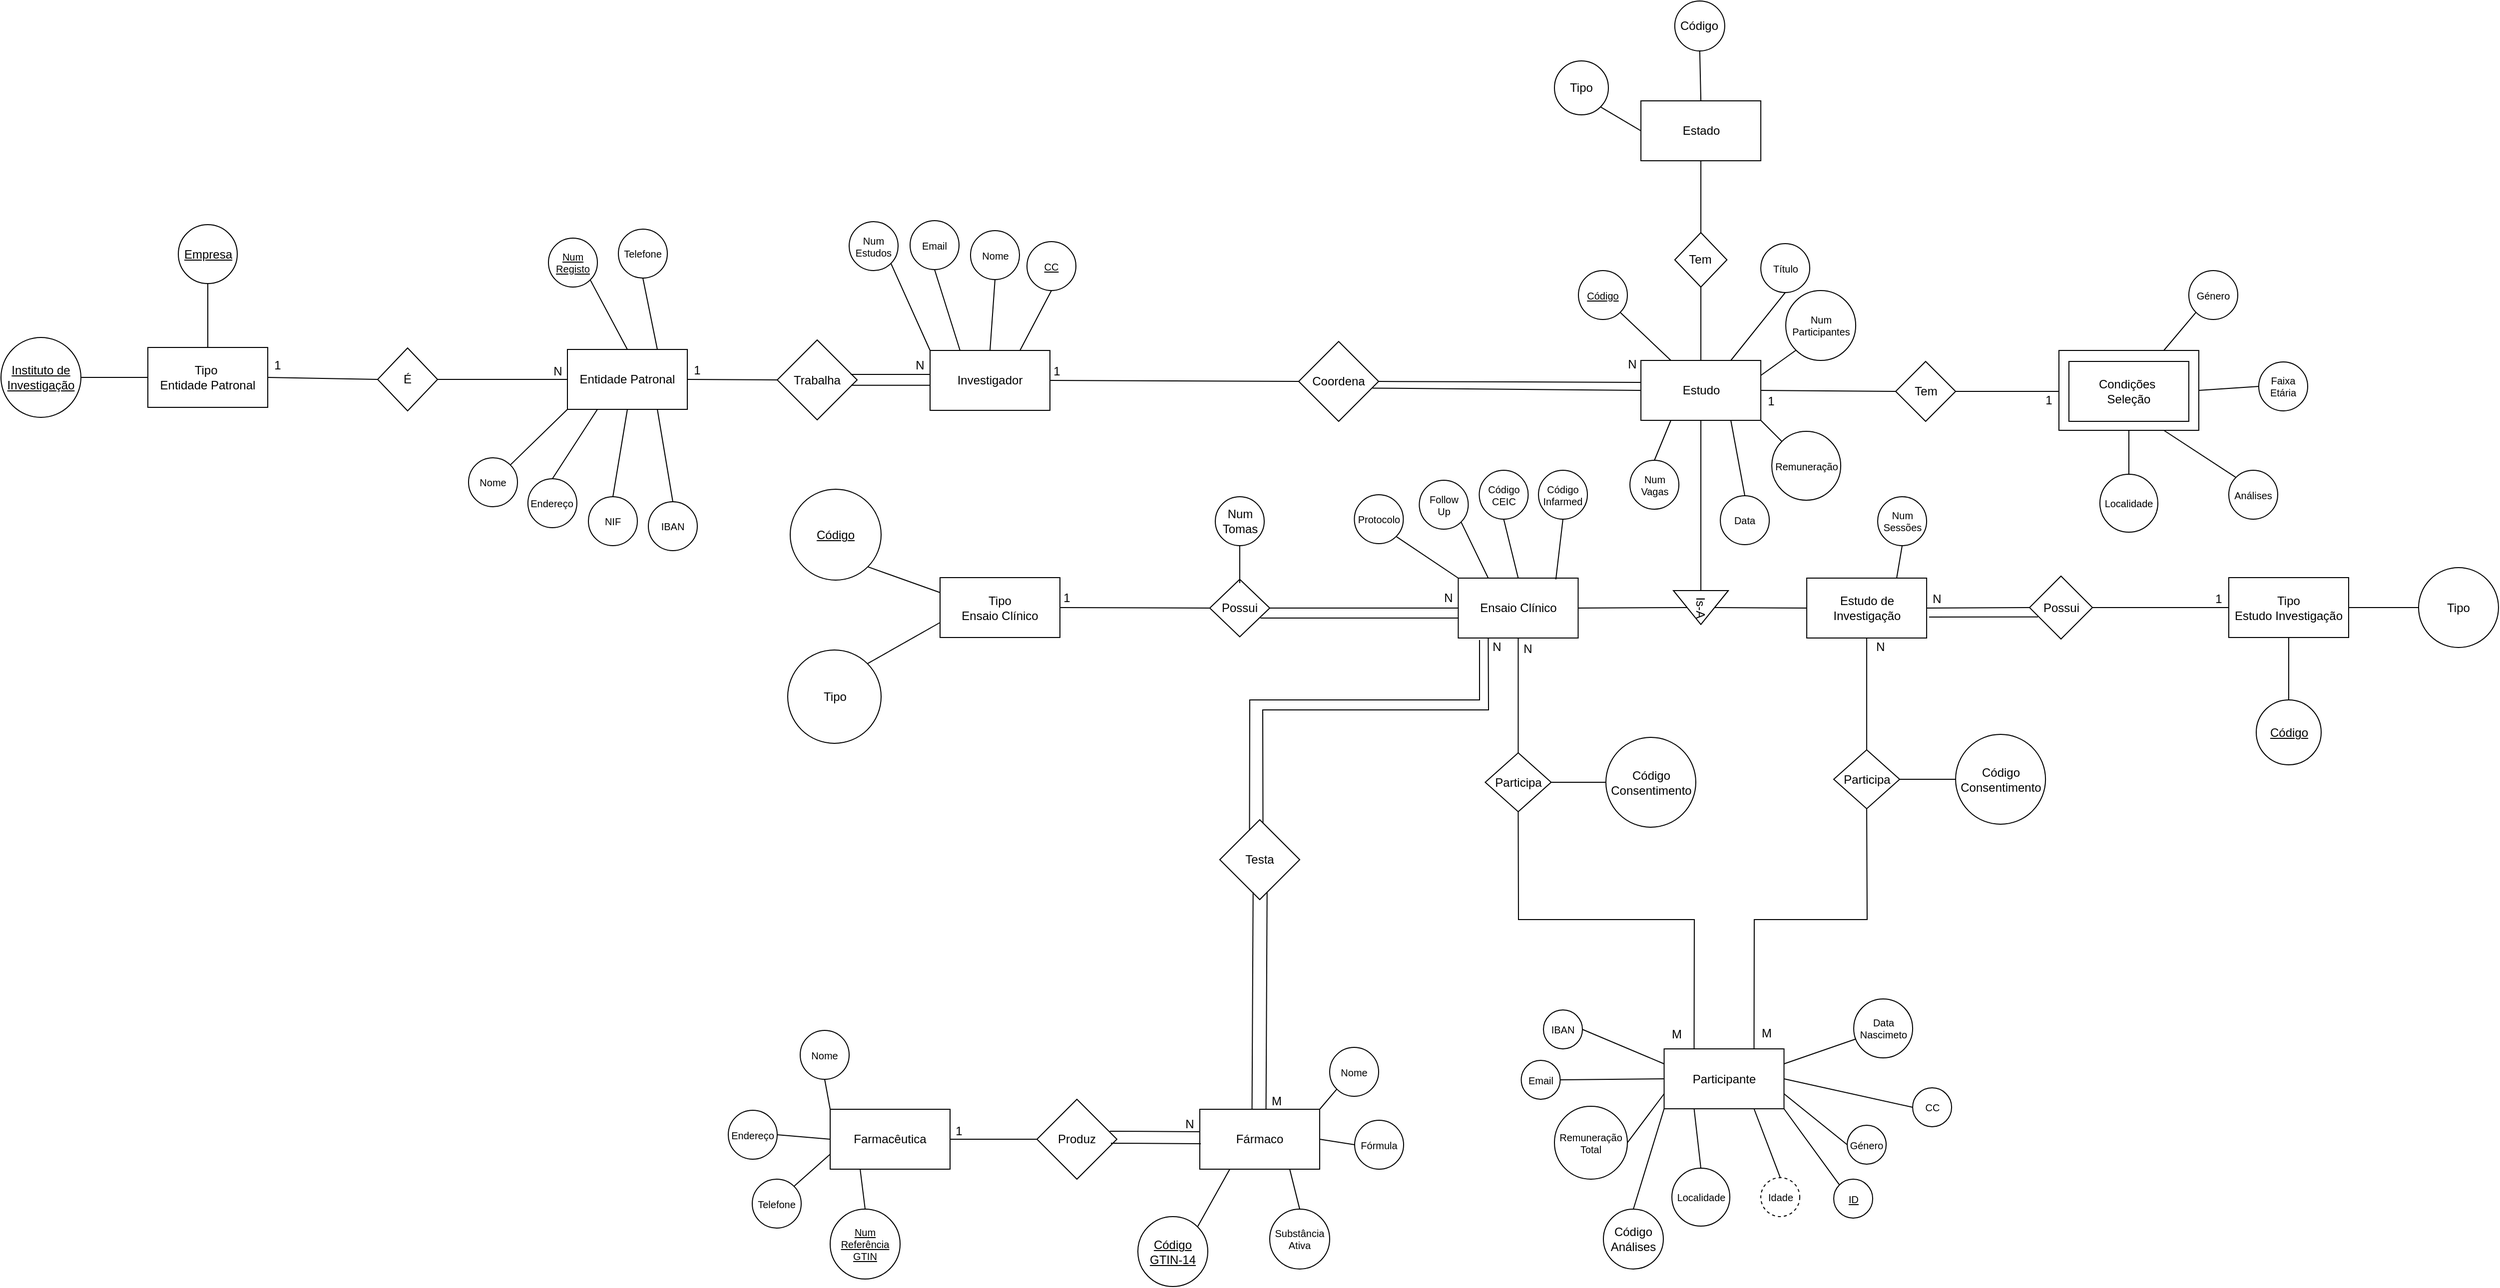 <mxfile version="16.5.1" type="device" pages="2"><diagram id="kby0kCUKzNHG1Tt-_YYW" name="Página-1"><mxGraphModel dx="2793" dy="1760" grid="1" gridSize="10" guides="1" tooltips="1" connect="1" arrows="1" fold="1" page="1" pageScale="1" pageWidth="827" pageHeight="1169" math="0" shadow="0"><root><mxCell id="0"/><mxCell id="1" parent="0"/><mxCell id="5cTY-4xUXronLgLoaOBY-3" value="" style="rounded=0;whiteSpace=wrap;html=1;" vertex="1" parent="1"><mxGeometry x="870" y="80" width="140" height="80" as="geometry"/></mxCell><mxCell id="H3s6Y1fzGSYo7tB2uRHg-1" value="Participante" style="rounded=0;whiteSpace=wrap;html=1;" parent="1" vertex="1"><mxGeometry x="474.78" y="779.5" width="120" height="60" as="geometry"/></mxCell><mxCell id="H3s6Y1fzGSYo7tB2uRHg-10" value="Estudo" style="rounded=0;whiteSpace=wrap;html=1;" parent="1" vertex="1"><mxGeometry x="451.56" y="90" width="120" height="60" as="geometry"/></mxCell><mxCell id="H3s6Y1fzGSYo7tB2uRHg-11" value="Ensaio Clínico" style="rounded=0;whiteSpace=wrap;html=1;" parent="1" vertex="1"><mxGeometry x="268.72" y="308" width="120" height="60" as="geometry"/></mxCell><mxCell id="H3s6Y1fzGSYo7tB2uRHg-12" value="Estudo de Investigação" style="rounded=0;whiteSpace=wrap;html=1;" parent="1" vertex="1"><mxGeometry x="617.56" y="308" width="120" height="60" as="geometry"/></mxCell><mxCell id="H3s6Y1fzGSYo7tB2uRHg-13" value="Is-A" style="triangle;whiteSpace=wrap;html=1;rotation=90;" parent="1" vertex="1"><mxGeometry x="494.56" y="310" width="34" height="55" as="geometry"/></mxCell><mxCell id="H3s6Y1fzGSYo7tB2uRHg-14" value="Investigador" style="rounded=0;whiteSpace=wrap;html=1;fontFamily=Helvetica;fontSize=12;fontColor=default;strokeColor=default;fillColor=default;" parent="1" vertex="1"><mxGeometry x="-260" y="80" width="120" height="60" as="geometry"/></mxCell><mxCell id="H3s6Y1fzGSYo7tB2uRHg-17" value="Farmacêutica" style="rounded=0;whiteSpace=wrap;html=1;fontFamily=Helvetica;fontSize=12;fontColor=default;strokeColor=default;fillColor=default;" parent="1" vertex="1"><mxGeometry x="-360" y="840" width="120" height="60" as="geometry"/></mxCell><mxCell id="H3s6Y1fzGSYo7tB2uRHg-18" value="Fármaco" style="rounded=0;whiteSpace=wrap;html=1;fontFamily=Helvetica;fontSize=12;fontColor=default;strokeColor=default;fillColor=default;" parent="1" vertex="1"><mxGeometry x="10" y="840" width="120" height="60" as="geometry"/></mxCell><mxCell id="H3s6Y1fzGSYo7tB2uRHg-22" value="" style="endArrow=none;html=1;rounded=0;fontFamily=Helvetica;fontSize=12;fontColor=default;entryX=0.5;entryY=1;entryDx=0;entryDy=0;exitX=0;exitY=0.5;exitDx=0;exitDy=0;" parent="1" source="H3s6Y1fzGSYo7tB2uRHg-13" target="H3s6Y1fzGSYo7tB2uRHg-10" edge="1"><mxGeometry width="50" height="50" relative="1" as="geometry"><mxPoint x="341.56" y="220" as="sourcePoint"/><mxPoint x="391.56" y="170" as="targetPoint"/></mxGeometry></mxCell><mxCell id="H3s6Y1fzGSYo7tB2uRHg-23" value="" style="endArrow=none;html=1;rounded=0;fontFamily=Helvetica;fontSize=12;fontColor=default;entryX=0.5;entryY=1;entryDx=0;entryDy=0;exitX=1;exitY=0.5;exitDx=0;exitDy=0;" parent="1" source="H3s6Y1fzGSYo7tB2uRHg-11" target="H3s6Y1fzGSYo7tB2uRHg-13" edge="1"><mxGeometry width="50" height="50" relative="1" as="geometry"><mxPoint x="351.56" y="340" as="sourcePoint"/><mxPoint x="401.56" y="290" as="targetPoint"/></mxGeometry></mxCell><mxCell id="H3s6Y1fzGSYo7tB2uRHg-24" value="" style="endArrow=none;html=1;rounded=0;fontFamily=Helvetica;fontSize=12;fontColor=default;entryX=0.5;entryY=0;entryDx=0;entryDy=0;exitX=0;exitY=0.5;exitDx=0;exitDy=0;" parent="1" source="H3s6Y1fzGSYo7tB2uRHg-12" target="H3s6Y1fzGSYo7tB2uRHg-13" edge="1"><mxGeometry width="50" height="50" relative="1" as="geometry"><mxPoint x="750.56" y="318" as="sourcePoint"/><mxPoint x="624.31" y="315.5" as="targetPoint"/></mxGeometry></mxCell><mxCell id="H3s6Y1fzGSYo7tB2uRHg-33" value="Entidade Patronal" style="rounded=0;whiteSpace=wrap;html=1;fontFamily=Helvetica;fontSize=12;fontColor=default;strokeColor=default;fillColor=default;" parent="1" vertex="1"><mxGeometry x="-623" y="79" width="120" height="60" as="geometry"/></mxCell><mxCell id="H3s6Y1fzGSYo7tB2uRHg-48" value="Coordena" style="rhombus;whiteSpace=wrap;html=1;fontFamily=Helvetica;fontSize=12;fontColor=default;strokeColor=default;fillColor=default;" parent="1" vertex="1"><mxGeometry x="109" y="71" width="80" height="80" as="geometry"/></mxCell><mxCell id="H3s6Y1fzGSYo7tB2uRHg-51" value="" style="endArrow=none;html=1;rounded=0;fontFamily=Helvetica;fontSize=12;fontColor=default;exitX=1;exitY=0.5;exitDx=0;exitDy=0;entryX=0;entryY=0.5;entryDx=0;entryDy=0;" parent="1" source="H3s6Y1fzGSYo7tB2uRHg-14" target="H3s6Y1fzGSYo7tB2uRHg-48" edge="1"><mxGeometry width="50" height="50" relative="1" as="geometry"><mxPoint x="-50" y="90" as="sourcePoint"/><mxPoint y="40" as="targetPoint"/></mxGeometry></mxCell><mxCell id="H3s6Y1fzGSYo7tB2uRHg-52" value="" style="endArrow=none;html=1;rounded=0;fontFamily=Helvetica;fontSize=12;fontColor=default;entryX=1;entryY=0.5;entryDx=0;entryDy=0;exitX=0.004;exitY=0.367;exitDx=0;exitDy=0;exitPerimeter=0;" parent="1" source="H3s6Y1fzGSYo7tB2uRHg-10" target="H3s6Y1fzGSYo7tB2uRHg-48" edge="1"><mxGeometry width="50" height="50" relative="1" as="geometry"><mxPoint x="30" y="130" as="sourcePoint"/><mxPoint x="80" y="80" as="targetPoint"/></mxGeometry></mxCell><mxCell id="H3s6Y1fzGSYo7tB2uRHg-53" value="1" style="text;html=1;strokeColor=none;fillColor=none;align=center;verticalAlign=middle;whiteSpace=wrap;rounded=0;fontFamily=Helvetica;fontSize=12;fontColor=default;" parent="1" vertex="1"><mxGeometry x="-163" y="86" width="60" height="30" as="geometry"/></mxCell><mxCell id="H3s6Y1fzGSYo7tB2uRHg-54" value="N" style="text;html=1;strokeColor=none;fillColor=none;align=center;verticalAlign=middle;whiteSpace=wrap;rounded=0;fontFamily=Helvetica;fontSize=12;fontColor=default;" parent="1" vertex="1"><mxGeometry x="412.56" y="79" width="60" height="30" as="geometry"/></mxCell><mxCell id="H3s6Y1fzGSYo7tB2uRHg-56" value="" style="endArrow=none;html=1;rounded=0;fontFamily=Helvetica;fontSize=12;fontColor=default;entryX=0;entryY=0.5;entryDx=0;entryDy=0;exitX=0.923;exitY=0.584;exitDx=0;exitDy=0;exitPerimeter=0;" parent="1" source="H3s6Y1fzGSYo7tB2uRHg-48" target="H3s6Y1fzGSYo7tB2uRHg-10" edge="1"><mxGeometry width="50" height="50" relative="1" as="geometry"><mxPoint x="130.0" y="57" as="sourcePoint"/><mxPoint x="354" y="107" as="targetPoint"/></mxGeometry></mxCell><mxCell id="H3s6Y1fzGSYo7tB2uRHg-61" value="Trabalha" style="rhombus;whiteSpace=wrap;html=1;fontFamily=Helvetica;fontSize=12;fontColor=default;strokeColor=default;fillColor=default;direction=south;" parent="1" vertex="1"><mxGeometry x="-413" y="69.5" width="80" height="80" as="geometry"/></mxCell><mxCell id="H3s6Y1fzGSYo7tB2uRHg-62" value="" style="endArrow=none;html=1;rounded=0;fontFamily=Helvetica;fontSize=12;fontColor=default;entryX=0.5;entryY=1;entryDx=0;entryDy=0;exitX=1;exitY=0.5;exitDx=0;exitDy=0;" parent="1" source="H3s6Y1fzGSYo7tB2uRHg-33" target="H3s6Y1fzGSYo7tB2uRHg-61" edge="1"><mxGeometry width="50" height="50" relative="1" as="geometry"><mxPoint x="-556" y="91.5" as="sourcePoint"/><mxPoint x="-555.4" y="35.26" as="targetPoint"/></mxGeometry></mxCell><mxCell id="H3s6Y1fzGSYo7tB2uRHg-66" value="" style="endArrow=none;html=1;rounded=0;fontFamily=Helvetica;fontSize=12;fontColor=default;exitX=0.432;exitY=0.08;exitDx=0;exitDy=0;entryX=0;entryY=0.5;entryDx=0;entryDy=0;exitPerimeter=0;" parent="1" source="H3s6Y1fzGSYo7tB2uRHg-61" edge="1"><mxGeometry width="50" height="50" relative="1" as="geometry"><mxPoint x="-333" y="103.5" as="sourcePoint"/><mxPoint x="-260" y="104.0" as="targetPoint"/></mxGeometry></mxCell><mxCell id="H3s6Y1fzGSYo7tB2uRHg-69" value="Testa" style="rhombus;whiteSpace=wrap;html=1;fontFamily=Helvetica;fontSize=12;fontColor=default;strokeColor=default;fillColor=default;" parent="1" vertex="1"><mxGeometry x="30" y="550" width="80" height="80" as="geometry"/></mxCell><mxCell id="H3s6Y1fzGSYo7tB2uRHg-70" value="N" style="text;html=1;strokeColor=none;fillColor=none;align=center;verticalAlign=middle;whiteSpace=wrap;rounded=0;fontFamily=Helvetica;fontSize=12;fontColor=default;" parent="1" vertex="1"><mxGeometry x="289.28" y="362" width="37.44" height="29" as="geometry"/></mxCell><mxCell id="H3s6Y1fzGSYo7tB2uRHg-71" value="M" style="text;html=1;strokeColor=none;fillColor=none;align=center;verticalAlign=middle;whiteSpace=wrap;rounded=0;fontFamily=Helvetica;fontSize=12;fontColor=default;" parent="1" vertex="1"><mxGeometry x="57" y="817" width="60" height="30" as="geometry"/></mxCell><mxCell id="H3s6Y1fzGSYo7tB2uRHg-73" value="" style="endArrow=none;html=1;rounded=0;fontFamily=Helvetica;fontSize=12;fontColor=default;exitX=0.419;exitY=0.009;exitDx=0;exitDy=0;exitPerimeter=0;entryX=0.392;entryY=0.908;entryDx=0;entryDy=0;entryPerimeter=0;" parent="1" edge="1"><mxGeometry width="50" height="50" relative="1" as="geometry"><mxPoint x="62.28" y="840.54" as="sourcePoint"/><mxPoint x="63.36" y="622.64" as="targetPoint"/></mxGeometry></mxCell><mxCell id="H3s6Y1fzGSYo7tB2uRHg-74" value="" style="endArrow=none;html=1;rounded=0;fontFamily=Helvetica;fontSize=12;fontColor=default;exitX=0.419;exitY=0.009;exitDx=0;exitDy=0;exitPerimeter=0;entryX=0.392;entryY=0.908;entryDx=0;entryDy=0;entryPerimeter=0;" parent="1" edge="1"><mxGeometry width="50" height="50" relative="1" as="geometry"><mxPoint x="76.28" y="840.54" as="sourcePoint"/><mxPoint x="77.36" y="622.64" as="targetPoint"/></mxGeometry></mxCell><mxCell id="H3s6Y1fzGSYo7tB2uRHg-75" value="" style="endArrow=none;html=1;rounded=0;fontFamily=Helvetica;fontSize=12;fontColor=default;exitX=0.372;exitY=0.135;exitDx=0;exitDy=0;exitPerimeter=0;" parent="1" source="H3s6Y1fzGSYo7tB2uRHg-69" edge="1"><mxGeometry width="50" height="50" relative="1" as="geometry"><mxPoint x="30" y="510" as="sourcePoint"/><mxPoint x="290" y="370" as="targetPoint"/><Array as="points"><mxPoint x="60" y="430"/><mxPoint x="290" y="430"/></Array></mxGeometry></mxCell><mxCell id="H3s6Y1fzGSYo7tB2uRHg-76" value="" style="endArrow=none;html=1;rounded=0;fontFamily=Helvetica;fontSize=12;fontColor=default;exitX=0.578;exitY=0.094;exitDx=0;exitDy=0;exitPerimeter=0;entryX=0.25;entryY=1;entryDx=0;entryDy=0;" parent="1" target="H3s6Y1fzGSYo7tB2uRHg-11" edge="1"><mxGeometry width="50" height="50" relative="1" as="geometry"><mxPoint x="73.24" y="553.52" as="sourcePoint"/><mxPoint x="370" y="412" as="targetPoint"/><Array as="points"><mxPoint x="73" y="440"/><mxPoint x="299" y="440"/></Array></mxGeometry></mxCell><mxCell id="H3s6Y1fzGSYo7tB2uRHg-79" value="Produz" style="rhombus;whiteSpace=wrap;html=1;fontFamily=Helvetica;fontSize=12;fontColor=default;strokeColor=default;fillColor=default;" parent="1" vertex="1"><mxGeometry x="-153" y="830" width="80" height="80" as="geometry"/></mxCell><mxCell id="H3s6Y1fzGSYo7tB2uRHg-80" value="1" style="text;html=1;strokeColor=none;fillColor=none;align=center;verticalAlign=middle;whiteSpace=wrap;rounded=0;fontFamily=Helvetica;fontSize=12;fontColor=default;" parent="1" vertex="1"><mxGeometry x="-261" y="847" width="60" height="30" as="geometry"/></mxCell><mxCell id="H3s6Y1fzGSYo7tB2uRHg-81" value="N" style="text;html=1;strokeColor=none;fillColor=none;align=center;verticalAlign=middle;whiteSpace=wrap;rounded=0;fontFamily=Helvetica;fontSize=12;fontColor=default;" parent="1" vertex="1"><mxGeometry x="-30" y="840" width="60" height="30" as="geometry"/></mxCell><mxCell id="H3s6Y1fzGSYo7tB2uRHg-82" value="" style="endArrow=none;html=1;rounded=0;fontFamily=Helvetica;fontSize=12;fontColor=default;entryX=0;entryY=0.358;entryDx=0;entryDy=0;entryPerimeter=0;" parent="1" edge="1"><mxGeometry width="50" height="50" relative="1" as="geometry"><mxPoint x="-80" y="862" as="sourcePoint"/><mxPoint x="10.0" y="862.48" as="targetPoint"/></mxGeometry></mxCell><mxCell id="H3s6Y1fzGSYo7tB2uRHg-83" value="" style="endArrow=none;html=1;rounded=0;fontFamily=Helvetica;fontSize=12;fontColor=default;entryX=0;entryY=0.358;entryDx=0;entryDy=0;entryPerimeter=0;" parent="1" edge="1"><mxGeometry width="50" height="50" relative="1" as="geometry"><mxPoint x="-79.0" y="874" as="sourcePoint"/><mxPoint x="11.0" y="874.48" as="targetPoint"/></mxGeometry></mxCell><mxCell id="H3s6Y1fzGSYo7tB2uRHg-84" value="" style="endArrow=none;html=1;rounded=0;fontFamily=Helvetica;fontSize=12;fontColor=default;exitX=1;exitY=0.5;exitDx=0;exitDy=0;entryX=0;entryY=0.5;entryDx=0;entryDy=0;" parent="1" source="H3s6Y1fzGSYo7tB2uRHg-17" target="H3s6Y1fzGSYo7tB2uRHg-79" edge="1"><mxGeometry width="50" height="50" relative="1" as="geometry"><mxPoint x="-200" y="950" as="sourcePoint"/><mxPoint x="-150" y="900" as="targetPoint"/></mxGeometry></mxCell><mxCell id="H3s6Y1fzGSYo7tB2uRHg-94" value="Título" style="ellipse;whiteSpace=wrap;html=1;aspect=fixed;fontFamily=Helvetica;fontSize=10;fontColor=default;strokeColor=default;fillColor=default;" parent="1" vertex="1"><mxGeometry x="571.56" y="-27" width="49" height="49" as="geometry"/></mxCell><mxCell id="H3s6Y1fzGSYo7tB2uRHg-96" value="&lt;u&gt;Código&lt;/u&gt;" style="ellipse;whiteSpace=wrap;html=1;aspect=fixed;fontFamily=Helvetica;fontSize=10;fontColor=default;strokeColor=default;fillColor=default;" parent="1" vertex="1"><mxGeometry x="389" width="49" height="49" as="geometry"/></mxCell><mxCell id="H3s6Y1fzGSYo7tB2uRHg-97" value="&lt;font style=&quot;font-size: 10px&quot;&gt;Num&lt;br&gt;Participantes&lt;/font&gt;" style="ellipse;whiteSpace=wrap;html=1;aspect=fixed;fontFamily=Helvetica;fontSize=10;fontColor=default;strokeColor=default;fillColor=default;" parent="1" vertex="1"><mxGeometry x="596.56" y="20" width="70" height="70" as="geometry"/></mxCell><mxCell id="H3s6Y1fzGSYo7tB2uRHg-98" value="&lt;font style=&quot;font-size: 10px&quot;&gt;Num&lt;br&gt;Vagas&lt;/font&gt;" style="ellipse;whiteSpace=wrap;html=1;aspect=fixed;fontFamily=Helvetica;fontSize=10;fontColor=default;strokeColor=default;fillColor=default;direction=south;" parent="1" vertex="1"><mxGeometry x="440.56" y="190" width="49" height="49" as="geometry"/></mxCell><mxCell id="H3s6Y1fzGSYo7tB2uRHg-99" value="Num&lt;br&gt;Sessões" style="ellipse;whiteSpace=wrap;html=1;aspect=fixed;fontFamily=Helvetica;fontSize=10;fontColor=default;strokeColor=default;fillColor=default;" parent="1" vertex="1"><mxGeometry x="688.56" y="226.5" width="49" height="49" as="geometry"/></mxCell><mxCell id="H3s6Y1fzGSYo7tB2uRHg-101" value="" style="endArrow=none;html=1;rounded=0;fontFamily=Helvetica;fontSize=10;fontColor=default;entryX=1;entryY=1;entryDx=0;entryDy=0;exitX=0.25;exitY=0;exitDx=0;exitDy=0;" parent="1" source="H3s6Y1fzGSYo7tB2uRHg-10" target="H3s6Y1fzGSYo7tB2uRHg-96" edge="1"><mxGeometry width="50" height="50" relative="1" as="geometry"><mxPoint x="517.56" y="110" as="sourcePoint"/><mxPoint x="567.56" y="60" as="targetPoint"/></mxGeometry></mxCell><mxCell id="H3s6Y1fzGSYo7tB2uRHg-102" value="" style="endArrow=none;html=1;rounded=0;fontFamily=Helvetica;fontSize=10;fontColor=default;entryX=0.5;entryY=1;entryDx=0;entryDy=0;exitX=0.75;exitY=0;exitDx=0;exitDy=0;" parent="1" source="H3s6Y1fzGSYo7tB2uRHg-10" target="H3s6Y1fzGSYo7tB2uRHg-94" edge="1"><mxGeometry width="50" height="50" relative="1" as="geometry"><mxPoint x="687.56" y="70" as="sourcePoint"/><mxPoint x="737.56" y="20" as="targetPoint"/></mxGeometry></mxCell><mxCell id="H3s6Y1fzGSYo7tB2uRHg-103" value="" style="endArrow=none;html=1;rounded=0;fontFamily=Helvetica;fontSize=10;fontColor=default;entryX=0;entryY=1;entryDx=0;entryDy=0;exitX=1;exitY=0.25;exitDx=0;exitDy=0;" parent="1" source="H3s6Y1fzGSYo7tB2uRHg-10" target="H3s6Y1fzGSYo7tB2uRHg-97" edge="1"><mxGeometry width="50" height="50" relative="1" as="geometry"><mxPoint x="727.56" y="160" as="sourcePoint"/><mxPoint x="777.56" y="110" as="targetPoint"/></mxGeometry></mxCell><mxCell id="H3s6Y1fzGSYo7tB2uRHg-110" value="Código&lt;br&gt;Infarmed" style="ellipse;whiteSpace=wrap;html=1;aspect=fixed;fontFamily=Helvetica;fontSize=10;fontColor=default;strokeColor=default;fillColor=default;" parent="1" vertex="1"><mxGeometry x="349.0" y="200" width="49" height="49" as="geometry"/></mxCell><mxCell id="H3s6Y1fzGSYo7tB2uRHg-111" value="Código&lt;br&gt;CEIC" style="ellipse;whiteSpace=wrap;html=1;aspect=fixed;fontFamily=Helvetica;fontSize=10;fontColor=default;strokeColor=default;fillColor=default;" parent="1" vertex="1"><mxGeometry x="289.72" y="200" width="49" height="49" as="geometry"/></mxCell><mxCell id="H3s6Y1fzGSYo7tB2uRHg-112" value="" style="endArrow=none;html=1;rounded=0;fontFamily=Helvetica;fontSize=10;fontColor=default;entryX=0.5;entryY=1;entryDx=0;entryDy=0;exitX=0.814;exitY=0.022;exitDx=0;exitDy=0;exitPerimeter=0;" parent="1" source="H3s6Y1fzGSYo7tB2uRHg-11" target="H3s6Y1fzGSYo7tB2uRHg-110" edge="1"><mxGeometry width="50" height="50" relative="1" as="geometry"><mxPoint x="577.28" y="324.5" as="sourcePoint"/><mxPoint x="627.28" y="274.5" as="targetPoint"/></mxGeometry></mxCell><mxCell id="H3s6Y1fzGSYo7tB2uRHg-113" value="" style="endArrow=none;html=1;rounded=0;fontFamily=Helvetica;fontSize=10;fontColor=default;entryX=0.5;entryY=1;entryDx=0;entryDy=0;exitX=0.5;exitY=0;exitDx=0;exitDy=0;" parent="1" source="H3s6Y1fzGSYo7tB2uRHg-11" target="H3s6Y1fzGSYo7tB2uRHg-111" edge="1"><mxGeometry width="50" height="50" relative="1" as="geometry"><mxPoint x="237.28" y="384.5" as="sourcePoint"/><mxPoint x="287.28" y="334.5" as="targetPoint"/></mxGeometry></mxCell><mxCell id="H3s6Y1fzGSYo7tB2uRHg-115" value="" style="endArrow=none;html=1;rounded=0;fontFamily=Helvetica;fontSize=10;fontColor=default;entryX=0.5;entryY=1;entryDx=0;entryDy=0;exitX=0.75;exitY=0;exitDx=0;exitDy=0;" parent="1" source="H3s6Y1fzGSYo7tB2uRHg-12" target="H3s6Y1fzGSYo7tB2uRHg-99" edge="1"><mxGeometry width="50" height="50" relative="1" as="geometry"><mxPoint x="856.56" y="378" as="sourcePoint"/><mxPoint x="906.56" y="328" as="targetPoint"/></mxGeometry></mxCell><mxCell id="H3s6Y1fzGSYo7tB2uRHg-118" value="Follow&lt;br&gt;Up" style="ellipse;whiteSpace=wrap;html=1;aspect=fixed;fontFamily=Helvetica;fontSize=10;fontColor=default;strokeColor=default;fillColor=default;" parent="1" vertex="1"><mxGeometry x="229.72" y="210" width="49" height="49" as="geometry"/></mxCell><mxCell id="H3s6Y1fzGSYo7tB2uRHg-119" value="" style="endArrow=none;html=1;rounded=0;fontFamily=Helvetica;fontSize=10;fontColor=default;entryX=0.25;entryY=0;entryDx=0;entryDy=0;exitX=1;exitY=1;exitDx=0;exitDy=0;" parent="1" source="H3s6Y1fzGSYo7tB2uRHg-118" target="H3s6Y1fzGSYo7tB2uRHg-11" edge="1"><mxGeometry width="50" height="50" relative="1" as="geometry"><mxPoint x="247.28" y="524.5" as="sourcePoint"/><mxPoint x="297.28" y="474.5" as="targetPoint"/></mxGeometry></mxCell><mxCell id="H3s6Y1fzGSYo7tB2uRHg-122" value="Remuneração" style="ellipse;whiteSpace=wrap;html=1;aspect=fixed;fontFamily=Helvetica;fontSize=10;fontColor=default;strokeColor=default;fillColor=default;direction=south;" parent="1" vertex="1"><mxGeometry x="582.56" y="161" width="69" height="69" as="geometry"/></mxCell><mxCell id="H3s6Y1fzGSYo7tB2uRHg-123" value="" style="endArrow=none;html=1;rounded=0;fontFamily=Helvetica;fontSize=10;fontColor=default;entryX=1;entryY=1;entryDx=0;entryDy=0;exitX=0;exitY=1;exitDx=0;exitDy=0;" parent="1" source="H3s6Y1fzGSYo7tB2uRHg-122" target="H3s6Y1fzGSYo7tB2uRHg-10" edge="1"><mxGeometry width="50" height="50" relative="1" as="geometry"><mxPoint x="727.56" y="200" as="sourcePoint"/><mxPoint x="777.56" y="150" as="targetPoint"/></mxGeometry></mxCell><mxCell id="H3s6Y1fzGSYo7tB2uRHg-124" value="" style="endArrow=none;html=1;rounded=0;fontFamily=Helvetica;fontSize=10;fontColor=default;entryX=0.25;entryY=1;entryDx=0;entryDy=0;exitX=0;exitY=0.5;exitDx=0;exitDy=0;" parent="1" source="H3s6Y1fzGSYo7tB2uRHg-98" target="H3s6Y1fzGSYo7tB2uRHg-10" edge="1"><mxGeometry width="50" height="50" relative="1" as="geometry"><mxPoint x="357.56" y="270" as="sourcePoint"/><mxPoint x="397.56" y="220" as="targetPoint"/></mxGeometry></mxCell><mxCell id="H3s6Y1fzGSYo7tB2uRHg-126" value="" style="endArrow=none;html=1;rounded=0;fontFamily=Helvetica;fontSize=10;fontColor=default;exitX=1;exitY=0.5;exitDx=0;exitDy=0;startArrow=none;" parent="1" source="fceozNYjuL03Csr6F-wc-5" edge="1"><mxGeometry width="50" height="50" relative="1" as="geometry"><mxPoint x="727.56" y="260" as="sourcePoint"/><mxPoint x="870" y="121" as="targetPoint"/></mxGeometry></mxCell><mxCell id="H3s6Y1fzGSYo7tB2uRHg-127" value="Género" style="ellipse;whiteSpace=wrap;html=1;aspect=fixed;fontFamily=Helvetica;fontSize=10;fontColor=default;strokeColor=default;fillColor=default;" parent="1" vertex="1"><mxGeometry x="1000" width="49" height="49" as="geometry"/></mxCell><mxCell id="H3s6Y1fzGSYo7tB2uRHg-128" value="Faixa&lt;br&gt;Etária" style="ellipse;whiteSpace=wrap;html=1;aspect=fixed;fontFamily=Helvetica;fontSize=10;fontColor=default;strokeColor=default;fillColor=default;" parent="1" vertex="1"><mxGeometry x="1070" y="91.5" width="49" height="49" as="geometry"/></mxCell><mxCell id="H3s6Y1fzGSYo7tB2uRHg-130" value="" style="endArrow=none;html=1;rounded=0;fontFamily=Helvetica;fontSize=10;fontColor=default;entryX=0;entryY=1;entryDx=0;entryDy=0;exitX=0.75;exitY=0;exitDx=0;exitDy=0;" parent="1" source="5cTY-4xUXronLgLoaOBY-3" target="H3s6Y1fzGSYo7tB2uRHg-127" edge="1"><mxGeometry width="50" height="50" relative="1" as="geometry"><mxPoint x="940" y="60" as="sourcePoint"/><mxPoint x="1301" y="200" as="targetPoint"/></mxGeometry></mxCell><mxCell id="H3s6Y1fzGSYo7tB2uRHg-131" value="" style="endArrow=none;html=1;rounded=0;fontFamily=Helvetica;fontSize=10;fontColor=default;entryX=0;entryY=0.5;entryDx=0;entryDy=0;exitX=1;exitY=0.5;exitDx=0;exitDy=0;" parent="1" source="5cTY-4xUXronLgLoaOBY-3" target="H3s6Y1fzGSYo7tB2uRHg-128" edge="1"><mxGeometry width="50" height="50" relative="1" as="geometry"><mxPoint x="980" y="62" as="sourcePoint"/><mxPoint x="1341" y="190" as="targetPoint"/></mxGeometry></mxCell><mxCell id="H3s6Y1fzGSYo7tB2uRHg-133" value="CC" style="ellipse;whiteSpace=wrap;html=1;aspect=fixed;fontFamily=Helvetica;fontSize=10;fontColor=default;strokeColor=default;fillColor=default;" parent="1" vertex="1"><mxGeometry x="723.56" y="818.5" width="39" height="39" as="geometry"/></mxCell><mxCell id="H3s6Y1fzGSYo7tB2uRHg-134" value="" style="endArrow=none;html=1;rounded=0;fontFamily=Helvetica;fontSize=10;fontColor=default;entryX=0;entryY=0.5;entryDx=0;entryDy=0;exitX=1;exitY=0.5;exitDx=0;exitDy=0;" parent="1" source="H3s6Y1fzGSYo7tB2uRHg-1" target="H3s6Y1fzGSYo7tB2uRHg-133" edge="1"><mxGeometry width="50" height="50" relative="1" as="geometry"><mxPoint x="614.84" y="1016.5" as="sourcePoint"/><mxPoint x="770.84" y="1026.5" as="targetPoint"/></mxGeometry></mxCell><mxCell id="H3s6Y1fzGSYo7tB2uRHg-135" value="IBAN" style="ellipse;whiteSpace=wrap;html=1;aspect=fixed;fontFamily=Helvetica;fontSize=10;fontColor=default;strokeColor=default;fillColor=default;" parent="1" vertex="1"><mxGeometry x="354" y="740.5" width="39" height="39" as="geometry"/></mxCell><mxCell id="H3s6Y1fzGSYo7tB2uRHg-136" value="Data&lt;br&gt;Nascimeto" style="ellipse;whiteSpace=wrap;html=1;aspect=fixed;fontFamily=Helvetica;fontSize=10;fontColor=default;strokeColor=default;fillColor=default;" parent="1" vertex="1"><mxGeometry x="664.56" y="729.5" width="59" height="59" as="geometry"/></mxCell><mxCell id="H3s6Y1fzGSYo7tB2uRHg-137" value="Género" style="ellipse;whiteSpace=wrap;html=1;aspect=fixed;fontFamily=Helvetica;fontSize=10;fontColor=default;strokeColor=default;fillColor=default;" parent="1" vertex="1"><mxGeometry x="658.06" y="856" width="39" height="39" as="geometry"/></mxCell><mxCell id="H3s6Y1fzGSYo7tB2uRHg-138" value="" style="endArrow=none;html=1;rounded=0;fontFamily=Helvetica;fontSize=10;fontColor=default;entryX=1;entryY=0.5;entryDx=0;entryDy=0;exitX=0;exitY=0.25;exitDx=0;exitDy=0;" parent="1" source="H3s6Y1fzGSYo7tB2uRHg-1" target="H3s6Y1fzGSYo7tB2uRHg-135" edge="1"><mxGeometry width="50" height="50" relative="1" as="geometry"><mxPoint x="410.34" y="849.5" as="sourcePoint"/><mxPoint x="460.34" y="799.5" as="targetPoint"/></mxGeometry></mxCell><mxCell id="H3s6Y1fzGSYo7tB2uRHg-139" value="" style="endArrow=none;html=1;rounded=0;fontFamily=Helvetica;fontSize=10;fontColor=default;entryX=0.041;entryY=0.678;entryDx=0;entryDy=0;exitX=1;exitY=0.25;exitDx=0;exitDy=0;entryPerimeter=0;" parent="1" source="H3s6Y1fzGSYo7tB2uRHg-1" target="H3s6Y1fzGSYo7tB2uRHg-136" edge="1"><mxGeometry width="50" height="50" relative="1" as="geometry"><mxPoint x="460.34" y="909.5" as="sourcePoint"/><mxPoint x="510.34" y="859.5" as="targetPoint"/></mxGeometry></mxCell><mxCell id="H3s6Y1fzGSYo7tB2uRHg-140" value="" style="endArrow=none;html=1;rounded=0;fontFamily=Helvetica;fontSize=10;fontColor=default;entryX=0;entryY=0.5;entryDx=0;entryDy=0;exitX=1;exitY=0.75;exitDx=0;exitDy=0;" parent="1" source="H3s6Y1fzGSYo7tB2uRHg-1" target="H3s6Y1fzGSYo7tB2uRHg-137" edge="1"><mxGeometry width="50" height="50" relative="1" as="geometry"><mxPoint x="590.34" y="919.5" as="sourcePoint"/><mxPoint x="640.34" y="869.5" as="targetPoint"/></mxGeometry></mxCell><mxCell id="H3s6Y1fzGSYo7tB2uRHg-141" value="Remuneração&lt;br&gt;Total" style="ellipse;whiteSpace=wrap;html=1;aspect=fixed;fontFamily=Helvetica;fontSize=10;fontColor=default;strokeColor=default;fillColor=default;" parent="1" vertex="1"><mxGeometry x="365" y="837" width="73" height="73" as="geometry"/></mxCell><mxCell id="H3s6Y1fzGSYo7tB2uRHg-142" value="" style="endArrow=none;html=1;rounded=0;fontFamily=Helvetica;fontSize=10;fontColor=default;entryX=1;entryY=0.5;entryDx=0;entryDy=0;exitX=0;exitY=0.75;exitDx=0;exitDy=0;" parent="1" source="H3s6Y1fzGSYo7tB2uRHg-1" target="H3s6Y1fzGSYo7tB2uRHg-141" edge="1"><mxGeometry width="50" height="50" relative="1" as="geometry"><mxPoint x="450.34" y="919.5" as="sourcePoint"/><mxPoint x="500.34" y="869.5" as="targetPoint"/></mxGeometry></mxCell><mxCell id="H3s6Y1fzGSYo7tB2uRHg-143" value="Email" style="ellipse;whiteSpace=wrap;html=1;aspect=fixed;fontFamily=Helvetica;fontSize=10;fontColor=default;strokeColor=default;fillColor=default;" parent="1" vertex="1"><mxGeometry x="331.78" y="791" width="39" height="39" as="geometry"/></mxCell><mxCell id="H3s6Y1fzGSYo7tB2uRHg-144" value="" style="endArrow=none;html=1;rounded=0;fontFamily=Helvetica;fontSize=10;fontColor=default;exitX=0;exitY=0.5;exitDx=0;exitDy=0;entryX=1;entryY=0.5;entryDx=0;entryDy=0;" parent="1" source="H3s6Y1fzGSYo7tB2uRHg-1" target="H3s6Y1fzGSYo7tB2uRHg-143" edge="1"><mxGeometry width="50" height="50" relative="1" as="geometry"><mxPoint x="430.34" y="899.5" as="sourcePoint"/><mxPoint x="392.78" y="759.5" as="targetPoint"/></mxGeometry></mxCell><mxCell id="H3s6Y1fzGSYo7tB2uRHg-145" value="Idade" style="ellipse;whiteSpace=wrap;html=1;aspect=fixed;fontFamily=Helvetica;fontSize=10;fontColor=default;strokeColor=default;fillColor=default;dashed=1;" parent="1" vertex="1"><mxGeometry x="571.56" y="908.5" width="39" height="39" as="geometry"/></mxCell><mxCell id="H3s6Y1fzGSYo7tB2uRHg-146" value="" style="endArrow=none;html=1;rounded=0;fontFamily=Helvetica;fontSize=10;fontColor=default;entryX=0.75;entryY=1;entryDx=0;entryDy=0;exitX=0.5;exitY=0;exitDx=0;exitDy=0;" parent="1" source="H3s6Y1fzGSYo7tB2uRHg-145" target="H3s6Y1fzGSYo7tB2uRHg-1" edge="1"><mxGeometry width="50" height="50" relative="1" as="geometry"><mxPoint x="580.34" y="909.5" as="sourcePoint"/><mxPoint x="630.34" y="859.5" as="targetPoint"/></mxGeometry></mxCell><mxCell id="H3s6Y1fzGSYo7tB2uRHg-147" value="Localidade" style="ellipse;whiteSpace=wrap;html=1;aspect=fixed;fontFamily=Helvetica;fontSize=10;fontColor=default;strokeColor=default;fillColor=default;" parent="1" vertex="1"><mxGeometry x="482.56" y="899" width="58" height="58" as="geometry"/></mxCell><mxCell id="H3s6Y1fzGSYo7tB2uRHg-148" value="" style="endArrow=none;html=1;rounded=0;fontFamily=Helvetica;fontSize=10;fontColor=default;entryX=0.25;entryY=1;entryDx=0;entryDy=0;exitX=0.5;exitY=0;exitDx=0;exitDy=0;" parent="1" source="H3s6Y1fzGSYo7tB2uRHg-147" target="H3s6Y1fzGSYo7tB2uRHg-1" edge="1"><mxGeometry width="50" height="50" relative="1" as="geometry"><mxPoint x="470.34" y="929.5" as="sourcePoint"/><mxPoint x="520.34" y="879.5" as="targetPoint"/></mxGeometry></mxCell><mxCell id="H3s6Y1fzGSYo7tB2uRHg-149" value="Localidade" style="ellipse;whiteSpace=wrap;html=1;aspect=fixed;fontFamily=Helvetica;fontSize=10;fontColor=default;strokeColor=default;fillColor=default;" parent="1" vertex="1"><mxGeometry x="911" y="204" width="58" height="58" as="geometry"/></mxCell><mxCell id="H3s6Y1fzGSYo7tB2uRHg-150" value="" style="endArrow=none;html=1;rounded=0;fontFamily=Helvetica;fontSize=10;fontColor=default;exitX=0.5;exitY=0;exitDx=0;exitDy=0;entryX=0.5;entryY=1;entryDx=0;entryDy=0;" parent="1" source="H3s6Y1fzGSYo7tB2uRHg-149" target="5cTY-4xUXronLgLoaOBY-3" edge="1"><mxGeometry width="50" height="50" relative="1" as="geometry"><mxPoint x="1341" y="260" as="sourcePoint"/><mxPoint x="1040" y="120" as="targetPoint"/></mxGeometry></mxCell><mxCell id="H3s6Y1fzGSYo7tB2uRHg-157" value="Data" style="ellipse;whiteSpace=wrap;html=1;aspect=fixed;fontFamily=Helvetica;fontSize=10;fontColor=default;strokeColor=default;fillColor=default;" parent="1" vertex="1"><mxGeometry x="531.06" y="225.5" width="49" height="49" as="geometry"/></mxCell><mxCell id="H3s6Y1fzGSYo7tB2uRHg-158" value="" style="endArrow=none;html=1;rounded=0;fontFamily=Helvetica;fontSize=10;fontColor=default;entryX=0.75;entryY=1;entryDx=0;entryDy=0;exitX=0.5;exitY=0;exitDx=0;exitDy=0;" parent="1" source="H3s6Y1fzGSYo7tB2uRHg-157" target="H3s6Y1fzGSYo7tB2uRHg-10" edge="1"><mxGeometry width="50" height="50" relative="1" as="geometry"><mxPoint x="380" y="270" as="sourcePoint"/><mxPoint x="430" y="220" as="targetPoint"/></mxGeometry></mxCell><mxCell id="H3s6Y1fzGSYo7tB2uRHg-159" value="Nome" style="ellipse;whiteSpace=wrap;html=1;aspect=fixed;fontFamily=Helvetica;fontSize=10;fontColor=default;strokeColor=default;fillColor=default;" parent="1" vertex="1"><mxGeometry x="140" y="778" width="49" height="49" as="geometry"/></mxCell><mxCell id="H3s6Y1fzGSYo7tB2uRHg-160" value="" style="endArrow=none;html=1;rounded=0;fontFamily=Helvetica;fontSize=10;fontColor=default;entryX=0;entryY=1;entryDx=0;entryDy=0;exitX=1;exitY=0;exitDx=0;exitDy=0;" parent="1" source="H3s6Y1fzGSYo7tB2uRHg-18" target="H3s6Y1fzGSYo7tB2uRHg-159" edge="1"><mxGeometry width="50" height="50" relative="1" as="geometry"><mxPoint x="100" y="970" as="sourcePoint"/><mxPoint x="150" y="920" as="targetPoint"/></mxGeometry></mxCell><mxCell id="H3s6Y1fzGSYo7tB2uRHg-162" value="Protocolo" style="ellipse;whiteSpace=wrap;html=1;aspect=fixed;fontFamily=Helvetica;fontSize=10;fontColor=default;strokeColor=default;fillColor=default;" parent="1" vertex="1"><mxGeometry x="164.72" y="224.5" width="49" height="49" as="geometry"/></mxCell><mxCell id="H3s6Y1fzGSYo7tB2uRHg-167" value="Fórmula" style="ellipse;whiteSpace=wrap;html=1;aspect=fixed;fontFamily=Helvetica;fontSize=10;fontColor=default;strokeColor=default;fillColor=default;" parent="1" vertex="1"><mxGeometry x="165" y="851" width="49" height="49" as="geometry"/></mxCell><mxCell id="H3s6Y1fzGSYo7tB2uRHg-168" value="Substância&lt;br&gt;Ativa" style="ellipse;whiteSpace=wrap;html=1;aspect=fixed;fontFamily=Helvetica;fontSize=10;fontColor=default;strokeColor=default;fillColor=default;" parent="1" vertex="1"><mxGeometry x="80" y="940" width="60" height="60" as="geometry"/></mxCell><mxCell id="H3s6Y1fzGSYo7tB2uRHg-169" value="" style="endArrow=none;html=1;rounded=0;fontFamily=Helvetica;fontSize=10;fontColor=default;entryX=0;entryY=0.5;entryDx=0;entryDy=0;exitX=1;exitY=0.5;exitDx=0;exitDy=0;" parent="1" source="H3s6Y1fzGSYo7tB2uRHg-18" target="H3s6Y1fzGSYo7tB2uRHg-167" edge="1"><mxGeometry width="50" height="50" relative="1" as="geometry"><mxPoint x="80" y="960" as="sourcePoint"/><mxPoint x="130" y="910" as="targetPoint"/></mxGeometry></mxCell><mxCell id="H3s6Y1fzGSYo7tB2uRHg-170" value="" style="endArrow=none;html=1;rounded=0;fontFamily=Helvetica;fontSize=10;fontColor=default;entryX=0.75;entryY=1;entryDx=0;entryDy=0;exitX=0.5;exitY=0;exitDx=0;exitDy=0;" parent="1" source="H3s6Y1fzGSYo7tB2uRHg-168" target="H3s6Y1fzGSYo7tB2uRHg-18" edge="1"><mxGeometry width="50" height="50" relative="1" as="geometry"><mxPoint x="50" y="970" as="sourcePoint"/><mxPoint x="100" y="920" as="targetPoint"/></mxGeometry></mxCell><mxCell id="H3s6Y1fzGSYo7tB2uRHg-174" value="Nome" style="ellipse;whiteSpace=wrap;html=1;aspect=fixed;fontFamily=Helvetica;fontSize=10;fontColor=default;strokeColor=default;fillColor=default;" parent="1" vertex="1"><mxGeometry x="-390" y="761" width="49" height="49" as="geometry"/></mxCell><mxCell id="H3s6Y1fzGSYo7tB2uRHg-175" value="Endereço" style="ellipse;whiteSpace=wrap;html=1;aspect=fixed;fontFamily=Helvetica;fontSize=10;fontColor=default;strokeColor=default;fillColor=default;" parent="1" vertex="1"><mxGeometry x="-462" y="841" width="49" height="49" as="geometry"/></mxCell><mxCell id="H3s6Y1fzGSYo7tB2uRHg-176" value="Telefone" style="ellipse;whiteSpace=wrap;html=1;aspect=fixed;fontFamily=Helvetica;fontSize=10;fontColor=default;strokeColor=default;fillColor=default;" parent="1" vertex="1"><mxGeometry x="-438" y="910" width="49" height="49" as="geometry"/></mxCell><mxCell id="H3s6Y1fzGSYo7tB2uRHg-177" value="&lt;u&gt;Num Referência&lt;br&gt;GTIN&lt;br&gt;&lt;/u&gt;" style="ellipse;whiteSpace=wrap;html=1;aspect=fixed;fontFamily=Helvetica;fontSize=10;fontColor=default;strokeColor=default;fillColor=default;" parent="1" vertex="1"><mxGeometry x="-360" y="940" width="70" height="70" as="geometry"/></mxCell><mxCell id="H3s6Y1fzGSYo7tB2uRHg-178" value="" style="endArrow=none;html=1;rounded=0;fontFamily=Helvetica;fontSize=10;fontColor=default;entryX=0.25;entryY=1;entryDx=0;entryDy=0;exitX=0.5;exitY=0;exitDx=0;exitDy=0;" parent="1" source="H3s6Y1fzGSYo7tB2uRHg-177" target="H3s6Y1fzGSYo7tB2uRHg-17" edge="1"><mxGeometry width="50" height="50" relative="1" as="geometry"><mxPoint x="-290" y="980" as="sourcePoint"/><mxPoint x="-240" y="930" as="targetPoint"/></mxGeometry></mxCell><mxCell id="H3s6Y1fzGSYo7tB2uRHg-179" value="" style="endArrow=none;html=1;rounded=0;fontFamily=Helvetica;fontSize=10;fontColor=default;entryX=0;entryY=0.75;entryDx=0;entryDy=0;exitX=1;exitY=0;exitDx=0;exitDy=0;" parent="1" source="H3s6Y1fzGSYo7tB2uRHg-176" target="H3s6Y1fzGSYo7tB2uRHg-17" edge="1"><mxGeometry width="50" height="50" relative="1" as="geometry"><mxPoint x="-480" y="1010" as="sourcePoint"/><mxPoint x="-430" y="960" as="targetPoint"/></mxGeometry></mxCell><mxCell id="H3s6Y1fzGSYo7tB2uRHg-180" value="" style="endArrow=none;html=1;rounded=0;fontFamily=Helvetica;fontSize=10;fontColor=default;entryX=0;entryY=0.5;entryDx=0;entryDy=0;exitX=1;exitY=0.5;exitDx=0;exitDy=0;" parent="1" source="H3s6Y1fzGSYo7tB2uRHg-175" target="H3s6Y1fzGSYo7tB2uRHg-17" edge="1"><mxGeometry width="50" height="50" relative="1" as="geometry"><mxPoint x="-490" y="950" as="sourcePoint"/><mxPoint x="-440" y="900" as="targetPoint"/></mxGeometry></mxCell><mxCell id="H3s6Y1fzGSYo7tB2uRHg-181" value="" style="endArrow=none;html=1;rounded=0;fontFamily=Helvetica;fontSize=10;fontColor=default;entryX=0.5;entryY=1;entryDx=0;entryDy=0;exitX=0;exitY=0;exitDx=0;exitDy=0;" parent="1" source="H3s6Y1fzGSYo7tB2uRHg-17" target="H3s6Y1fzGSYo7tB2uRHg-174" edge="1"><mxGeometry width="50" height="50" relative="1" as="geometry"><mxPoint x="-420" y="840" as="sourcePoint"/><mxPoint x="-370" y="790" as="targetPoint"/></mxGeometry></mxCell><mxCell id="H3s6Y1fzGSYo7tB2uRHg-182" value="&lt;u&gt;CC&lt;/u&gt;" style="ellipse;whiteSpace=wrap;html=1;aspect=fixed;fontFamily=Helvetica;fontSize=10;fontColor=default;strokeColor=default;fillColor=default;" parent="1" vertex="1"><mxGeometry x="-163" y="-29" width="49" height="49" as="geometry"/></mxCell><mxCell id="H3s6Y1fzGSYo7tB2uRHg-183" value="Nome" style="ellipse;whiteSpace=wrap;html=1;aspect=fixed;fontFamily=Helvetica;fontSize=10;fontColor=default;strokeColor=default;fillColor=default;" parent="1" vertex="1"><mxGeometry x="-219.5" y="-40" width="49" height="49" as="geometry"/></mxCell><mxCell id="H3s6Y1fzGSYo7tB2uRHg-184" value="Email" style="ellipse;whiteSpace=wrap;html=1;aspect=fixed;fontFamily=Helvetica;fontSize=10;fontColor=default;strokeColor=default;fillColor=default;" parent="1" vertex="1"><mxGeometry x="-280" y="-50" width="49" height="49" as="geometry"/></mxCell><mxCell id="H3s6Y1fzGSYo7tB2uRHg-185" value="" style="endArrow=none;html=1;rounded=0;fontFamily=Helvetica;fontSize=10;fontColor=default;entryX=0.5;entryY=1;entryDx=0;entryDy=0;exitX=0.75;exitY=0;exitDx=0;exitDy=0;" parent="1" source="H3s6Y1fzGSYo7tB2uRHg-14" target="H3s6Y1fzGSYo7tB2uRHg-182" edge="1"><mxGeometry width="50" height="50" relative="1" as="geometry"><mxPoint x="-550" y="140" as="sourcePoint"/><mxPoint x="-500" y="90" as="targetPoint"/></mxGeometry></mxCell><mxCell id="H3s6Y1fzGSYo7tB2uRHg-186" value="" style="endArrow=none;html=1;rounded=0;fontFamily=Helvetica;fontSize=10;fontColor=default;entryX=0.5;entryY=1;entryDx=0;entryDy=0;exitX=0.5;exitY=0;exitDx=0;exitDy=0;" parent="1" source="H3s6Y1fzGSYo7tB2uRHg-14" target="H3s6Y1fzGSYo7tB2uRHg-183" edge="1"><mxGeometry width="50" height="50" relative="1" as="geometry"><mxPoint x="-450" y="180" as="sourcePoint"/><mxPoint x="-400" y="130" as="targetPoint"/></mxGeometry></mxCell><mxCell id="H3s6Y1fzGSYo7tB2uRHg-187" value="" style="endArrow=none;html=1;rounded=0;fontFamily=Helvetica;fontSize=10;fontColor=default;entryX=0.25;entryY=0;entryDx=0;entryDy=0;exitX=0.5;exitY=1;exitDx=0;exitDy=0;" parent="1" source="H3s6Y1fzGSYo7tB2uRHg-184" target="H3s6Y1fzGSYo7tB2uRHg-14" edge="1"><mxGeometry width="50" height="50" relative="1" as="geometry"><mxPoint x="-420" y="210" as="sourcePoint"/><mxPoint x="-370" y="160" as="targetPoint"/></mxGeometry></mxCell><mxCell id="H3s6Y1fzGSYo7tB2uRHg-188" value="Num&lt;br&gt;Estudos" style="ellipse;whiteSpace=wrap;html=1;aspect=fixed;fontFamily=Helvetica;fontSize=10;fontColor=default;strokeColor=default;fillColor=default;" parent="1" vertex="1"><mxGeometry x="-341" y="-49" width="49" height="49" as="geometry"/></mxCell><mxCell id="H3s6Y1fzGSYo7tB2uRHg-189" value="" style="endArrow=none;html=1;rounded=0;fontFamily=Helvetica;fontSize=10;fontColor=default;entryX=0;entryY=0;entryDx=0;entryDy=0;exitX=1;exitY=1;exitDx=0;exitDy=0;" parent="1" source="H3s6Y1fzGSYo7tB2uRHg-188" target="H3s6Y1fzGSYo7tB2uRHg-14" edge="1"><mxGeometry width="50" height="50" relative="1" as="geometry"><mxPoint x="-390" y="250" as="sourcePoint"/><mxPoint x="-340" y="200" as="targetPoint"/></mxGeometry></mxCell><mxCell id="H3s6Y1fzGSYo7tB2uRHg-190" value="Nome" style="ellipse;whiteSpace=wrap;html=1;aspect=fixed;fontFamily=Helvetica;fontSize=10;fontColor=default;strokeColor=default;fillColor=default;" parent="1" vertex="1"><mxGeometry x="-722" y="187.5" width="49" height="49" as="geometry"/></mxCell><mxCell id="H3s6Y1fzGSYo7tB2uRHg-191" value="Endereço" style="ellipse;whiteSpace=wrap;html=1;aspect=fixed;fontFamily=Helvetica;fontSize=10;fontColor=default;strokeColor=default;fillColor=default;" parent="1" vertex="1"><mxGeometry x="-662.56" y="208.5" width="49" height="49" as="geometry"/></mxCell><mxCell id="H3s6Y1fzGSYo7tB2uRHg-192" value="Telefone" style="ellipse;whiteSpace=wrap;html=1;aspect=fixed;fontFamily=Helvetica;fontSize=10;fontColor=default;strokeColor=default;fillColor=default;" parent="1" vertex="1"><mxGeometry x="-572" y="-41.5" width="49" height="49" as="geometry"/></mxCell><mxCell id="H3s6Y1fzGSYo7tB2uRHg-193" value="&lt;u&gt;Num Registo&lt;/u&gt;" style="ellipse;whiteSpace=wrap;html=1;aspect=fixed;fontFamily=Helvetica;fontSize=10;fontColor=default;strokeColor=default;fillColor=default;" parent="1" vertex="1"><mxGeometry x="-642" y="-32.5" width="49" height="49" as="geometry"/></mxCell><mxCell id="H3s6Y1fzGSYo7tB2uRHg-195" value="" style="endArrow=none;html=1;rounded=0;fontFamily=Helvetica;fontSize=10;fontColor=default;entryX=1;entryY=0;entryDx=0;entryDy=0;exitX=0;exitY=1;exitDx=0;exitDy=0;" parent="1" source="H3s6Y1fzGSYo7tB2uRHg-33" target="H3s6Y1fzGSYo7tB2uRHg-190" edge="1"><mxGeometry width="50" height="50" relative="1" as="geometry"><mxPoint x="-823" y="149" as="sourcePoint"/><mxPoint x="-773" y="99" as="targetPoint"/></mxGeometry></mxCell><mxCell id="H3s6Y1fzGSYo7tB2uRHg-196" value="" style="endArrow=none;html=1;rounded=0;fontFamily=Helvetica;fontSize=10;fontColor=default;entryX=0.5;entryY=0;entryDx=0;entryDy=0;exitX=0.25;exitY=1;exitDx=0;exitDy=0;" parent="1" source="H3s6Y1fzGSYo7tB2uRHg-33" target="H3s6Y1fzGSYo7tB2uRHg-191" edge="1"><mxGeometry width="50" height="50" relative="1" as="geometry"><mxPoint x="-733" y="219" as="sourcePoint"/><mxPoint x="-683" y="169" as="targetPoint"/></mxGeometry></mxCell><mxCell id="H3s6Y1fzGSYo7tB2uRHg-197" value="" style="endArrow=none;html=1;rounded=0;fontFamily=Helvetica;fontSize=10;fontColor=default;entryX=0.5;entryY=1;entryDx=0;entryDy=0;exitX=0.75;exitY=0;exitDx=0;exitDy=0;" parent="1" source="H3s6Y1fzGSYo7tB2uRHg-33" target="H3s6Y1fzGSYo7tB2uRHg-192" edge="1"><mxGeometry width="50" height="50" relative="1" as="geometry"><mxPoint x="-703" y="229" as="sourcePoint"/><mxPoint x="-653" y="179" as="targetPoint"/></mxGeometry></mxCell><mxCell id="H3s6Y1fzGSYo7tB2uRHg-200" value="NIF" style="ellipse;whiteSpace=wrap;html=1;aspect=fixed;fontFamily=Helvetica;fontSize=10;fontColor=default;strokeColor=default;fillColor=default;" parent="1" vertex="1"><mxGeometry x="-602" y="226.5" width="49" height="49" as="geometry"/></mxCell><mxCell id="H3s6Y1fzGSYo7tB2uRHg-201" value="" style="endArrow=none;html=1;rounded=0;fontFamily=Helvetica;fontSize=10;fontColor=default;entryX=0.5;entryY=1;entryDx=0;entryDy=0;exitX=0.5;exitY=0;exitDx=0;exitDy=0;" parent="1" source="H3s6Y1fzGSYo7tB2uRHg-200" target="H3s6Y1fzGSYo7tB2uRHg-33" edge="1"><mxGeometry width="50" height="50" relative="1" as="geometry"><mxPoint x="-783" y="269" as="sourcePoint"/><mxPoint x="-733" y="219" as="targetPoint"/></mxGeometry></mxCell><mxCell id="H3s6Y1fzGSYo7tB2uRHg-202" value="IBAN" style="ellipse;whiteSpace=wrap;html=1;aspect=fixed;fontFamily=Helvetica;fontSize=10;fontColor=default;strokeColor=default;fillColor=default;" parent="1" vertex="1"><mxGeometry x="-542" y="231.5" width="49" height="49" as="geometry"/></mxCell><mxCell id="H3s6Y1fzGSYo7tB2uRHg-203" value="" style="endArrow=none;html=1;rounded=0;fontFamily=Helvetica;fontSize=10;fontColor=default;entryX=0.75;entryY=1;entryDx=0;entryDy=0;exitX=0.5;exitY=0;exitDx=0;exitDy=0;" parent="1" source="H3s6Y1fzGSYo7tB2uRHg-202" target="H3s6Y1fzGSYo7tB2uRHg-33" edge="1"><mxGeometry width="50" height="50" relative="1" as="geometry"><mxPoint x="-823" y="269" as="sourcePoint"/><mxPoint x="-773" y="219" as="targetPoint"/></mxGeometry></mxCell><mxCell id="fceozNYjuL03Csr6F-wc-1" value="Condições&amp;nbsp;&lt;br&gt;Seleção" style="rounded=0;whiteSpace=wrap;html=1;" parent="1" vertex="1"><mxGeometry x="880" y="91" width="120" height="60" as="geometry"/></mxCell><mxCell id="fceozNYjuL03Csr6F-wc-5" value="Tem" style="rhombus;whiteSpace=wrap;html=1;" parent="1" vertex="1"><mxGeometry x="706.56" y="91" width="60" height="60" as="geometry"/></mxCell><mxCell id="fceozNYjuL03Csr6F-wc-6" value="" style="endArrow=none;html=1;rounded=0;fontFamily=Helvetica;fontSize=10;fontColor=default;exitX=1;exitY=0.5;exitDx=0;exitDy=0;entryX=0;entryY=0.5;entryDx=0;entryDy=0;" parent="1" source="H3s6Y1fzGSYo7tB2uRHg-10" target="fceozNYjuL03Csr6F-wc-5" edge="1"><mxGeometry width="50" height="50" relative="1" as="geometry"><mxPoint x="571.56" y="120" as="sourcePoint"/><mxPoint x="880" y="121" as="targetPoint"/></mxGeometry></mxCell><mxCell id="fceozNYjuL03Csr6F-wc-7" value="1" style="text;html=1;strokeColor=none;fillColor=none;align=center;verticalAlign=middle;whiteSpace=wrap;rounded=0;fontFamily=Helvetica;fontSize=12;fontColor=default;" parent="1" vertex="1"><mxGeometry x="552.06" y="116" width="60" height="30" as="geometry"/></mxCell><mxCell id="fceozNYjuL03Csr6F-wc-8" value="1" style="text;html=1;strokeColor=none;fillColor=none;align=center;verticalAlign=middle;whiteSpace=wrap;rounded=0;fontFamily=Helvetica;fontSize=12;fontColor=default;" parent="1" vertex="1"><mxGeometry x="830" y="115" width="60" height="30" as="geometry"/></mxCell><mxCell id="fceozNYjuL03Csr6F-wc-9" value="" style="endArrow=none;html=1;rounded=0;entryX=1;entryY=1;entryDx=0;entryDy=0;exitX=0;exitY=0;exitDx=0;exitDy=0;" parent="1" source="H3s6Y1fzGSYo7tB2uRHg-11" target="H3s6Y1fzGSYo7tB2uRHg-162" edge="1"><mxGeometry width="50" height="50" relative="1" as="geometry"><mxPoint x="29.72" y="364.5" as="sourcePoint"/><mxPoint x="79.72" y="314.5" as="targetPoint"/></mxGeometry></mxCell><mxCell id="fceozNYjuL03Csr6F-wc-10" value="" style="endArrow=none;html=1;rounded=0;entryX=0.5;entryY=1;entryDx=0;entryDy=0;exitX=0.5;exitY=0;exitDx=0;exitDy=0;" parent="1" source="fceozNYjuL03Csr6F-wc-12" target="H3s6Y1fzGSYo7tB2uRHg-11" edge="1"><mxGeometry width="50" height="50" relative="1" as="geometry"><mxPoint x="329" y="450" as="sourcePoint"/><mxPoint x="460" y="470" as="targetPoint"/></mxGeometry></mxCell><mxCell id="fceozNYjuL03Csr6F-wc-11" value="" style="endArrow=none;html=1;rounded=0;entryX=0.5;entryY=1;entryDx=0;entryDy=0;exitX=0.5;exitY=0;exitDx=0;exitDy=0;" parent="1" source="fceozNYjuL03Csr6F-wc-13" target="H3s6Y1fzGSYo7tB2uRHg-12" edge="1"><mxGeometry width="50" height="50" relative="1" as="geometry"><mxPoint x="680" y="480" as="sourcePoint"/><mxPoint x="640" y="430" as="targetPoint"/></mxGeometry></mxCell><mxCell id="fceozNYjuL03Csr6F-wc-12" value="Participa" style="rhombus;whiteSpace=wrap;html=1;" parent="1" vertex="1"><mxGeometry x="295.72" y="483" width="66" height="59" as="geometry"/></mxCell><mxCell id="fceozNYjuL03Csr6F-wc-13" value="Participa" style="rhombus;whiteSpace=wrap;html=1;" parent="1" vertex="1"><mxGeometry x="644.56" y="480" width="66" height="59" as="geometry"/></mxCell><mxCell id="fceozNYjuL03Csr6F-wc-14" value="" style="endArrow=none;html=1;rounded=0;entryX=0.5;entryY=1;entryDx=0;entryDy=0;exitX=0.25;exitY=0;exitDx=0;exitDy=0;" parent="1" source="H3s6Y1fzGSYo7tB2uRHg-1" target="fceozNYjuL03Csr6F-wc-12" edge="1"><mxGeometry width="50" height="50" relative="1" as="geometry"><mxPoint x="330" y="640" as="sourcePoint"/><mxPoint x="380" y="590" as="targetPoint"/><Array as="points"><mxPoint x="505" y="650"/><mxPoint x="329" y="650"/></Array></mxGeometry></mxCell><mxCell id="fceozNYjuL03Csr6F-wc-15" value="" style="endArrow=none;html=1;rounded=0;entryX=0.5;entryY=1;entryDx=0;entryDy=0;exitX=0.75;exitY=0;exitDx=0;exitDy=0;" parent="1" source="H3s6Y1fzGSYo7tB2uRHg-1" target="fceozNYjuL03Csr6F-wc-13" edge="1"><mxGeometry width="50" height="50" relative="1" as="geometry"><mxPoint x="580" y="660" as="sourcePoint"/><mxPoint x="630" y="610" as="targetPoint"/><Array as="points"><mxPoint x="565" y="650"/><mxPoint x="678" y="650"/></Array></mxGeometry></mxCell><mxCell id="fceozNYjuL03Csr6F-wc-25" value="" style="endArrow=none;html=1;rounded=0;entryX=0;entryY=0.5;entryDx=0;entryDy=0;exitX=1;exitY=0.5;exitDx=0;exitDy=0;" parent="1" source="fceozNYjuL03Csr6F-wc-26" target="H3s6Y1fzGSYo7tB2uRHg-33" edge="1"><mxGeometry width="50" height="50" relative="1" as="geometry"><mxPoint x="-763" y="109" as="sourcePoint"/><mxPoint x="-773" y="69" as="targetPoint"/></mxGeometry></mxCell><mxCell id="fceozNYjuL03Csr6F-wc-26" value="É" style="rhombus;whiteSpace=wrap;html=1;" parent="1" vertex="1"><mxGeometry x="-813" y="77.5" width="60" height="63" as="geometry"/></mxCell><mxCell id="fceozNYjuL03Csr6F-wc-27" value="" style="endArrow=none;html=1;rounded=0;entryX=0;entryY=0.5;entryDx=0;entryDy=0;exitX=1;exitY=0.5;exitDx=0;exitDy=0;" parent="1" source="fceozNYjuL03Csr6F-wc-28" target="fceozNYjuL03Csr6F-wc-26" edge="1"><mxGeometry width="50" height="50" relative="1" as="geometry"><mxPoint x="-923" y="109" as="sourcePoint"/><mxPoint x="-813" y="179" as="targetPoint"/></mxGeometry></mxCell><mxCell id="fceozNYjuL03Csr6F-wc-28" value="Tipo&amp;nbsp;&lt;br&gt;Entidade Patronal" style="rounded=0;whiteSpace=wrap;html=1;" parent="1" vertex="1"><mxGeometry x="-1043" y="77" width="120" height="60" as="geometry"/></mxCell><mxCell id="fceozNYjuL03Csr6F-wc-29" value="&lt;u&gt;Empresa&lt;/u&gt;" style="ellipse;whiteSpace=wrap;html=1;aspect=fixed;" parent="1" vertex="1"><mxGeometry x="-1012.5" y="-46" width="59" height="59" as="geometry"/></mxCell><mxCell id="fceozNYjuL03Csr6F-wc-30" value="&lt;u&gt;Instituto de Investigação&lt;/u&gt;" style="ellipse;whiteSpace=wrap;html=1;aspect=fixed;" parent="1" vertex="1"><mxGeometry x="-1190" y="67" width="80" height="80" as="geometry"/></mxCell><mxCell id="fceozNYjuL03Csr6F-wc-31" value="" style="endArrow=none;html=1;rounded=0;entryX=0;entryY=0.5;entryDx=0;entryDy=0;exitX=1;exitY=0.5;exitDx=0;exitDy=0;" parent="1" source="fceozNYjuL03Csr6F-wc-30" target="fceozNYjuL03Csr6F-wc-28" edge="1"><mxGeometry width="50" height="50" relative="1" as="geometry"><mxPoint x="-1163" y="49" as="sourcePoint"/><mxPoint x="-1113" y="-1" as="targetPoint"/></mxGeometry></mxCell><mxCell id="fceozNYjuL03Csr6F-wc-32" value="" style="endArrow=none;html=1;rounded=0;entryX=0.5;entryY=1;entryDx=0;entryDy=0;exitX=0.5;exitY=0;exitDx=0;exitDy=0;" parent="1" source="fceozNYjuL03Csr6F-wc-28" target="fceozNYjuL03Csr6F-wc-29" edge="1"><mxGeometry width="50" height="50" relative="1" as="geometry"><mxPoint x="-1123" y="29" as="sourcePoint"/><mxPoint x="-1073" y="-21" as="targetPoint"/></mxGeometry></mxCell><mxCell id="fceozNYjuL03Csr6F-wc-36" value="Código&lt;br&gt;Consentimento" style="ellipse;whiteSpace=wrap;html=1;aspect=fixed;" parent="1" vertex="1"><mxGeometry x="416.5" y="467.5" width="90" height="90" as="geometry"/></mxCell><mxCell id="fceozNYjuL03Csr6F-wc-37" value="Código&lt;br&gt;Consentimento" style="ellipse;whiteSpace=wrap;html=1;aspect=fixed;" parent="1" vertex="1"><mxGeometry x="766.56" y="464.5" width="90" height="90" as="geometry"/></mxCell><mxCell id="fceozNYjuL03Csr6F-wc-38" value="Código&lt;br&gt;Análises" style="ellipse;whiteSpace=wrap;html=1;aspect=fixed;" parent="1" vertex="1"><mxGeometry x="414" y="940" width="60" height="60" as="geometry"/></mxCell><mxCell id="fceozNYjuL03Csr6F-wc-39" value="" style="endArrow=none;html=1;rounded=0;exitX=0.5;exitY=0;exitDx=0;exitDy=0;entryX=0;entryY=1;entryDx=0;entryDy=0;" parent="1" source="fceozNYjuL03Csr6F-wc-38" target="H3s6Y1fzGSYo7tB2uRHg-1" edge="1"><mxGeometry width="50" height="50" relative="1" as="geometry"><mxPoint x="270" y="680" as="sourcePoint"/><mxPoint x="320" y="630" as="targetPoint"/></mxGeometry></mxCell><mxCell id="fceozNYjuL03Csr6F-wc-40" value="" style="endArrow=none;html=1;rounded=0;exitX=0;exitY=0.5;exitDx=0;exitDy=0;entryX=1;entryY=0.5;entryDx=0;entryDy=0;" parent="1" source="fceozNYjuL03Csr6F-wc-36" target="fceozNYjuL03Csr6F-wc-12" edge="1"><mxGeometry width="50" height="50" relative="1" as="geometry"><mxPoint x="280" y="450" as="sourcePoint"/><mxPoint x="330" y="400" as="targetPoint"/></mxGeometry></mxCell><mxCell id="fceozNYjuL03Csr6F-wc-41" value="" style="endArrow=none;html=1;rounded=0;exitX=1;exitY=0.5;exitDx=0;exitDy=0;entryX=0;entryY=0.5;entryDx=0;entryDy=0;" parent="1" source="fceozNYjuL03Csr6F-wc-13" target="fceozNYjuL03Csr6F-wc-37" edge="1"><mxGeometry width="50" height="50" relative="1" as="geometry"><mxPoint x="770" y="590" as="sourcePoint"/><mxPoint x="820" y="540" as="targetPoint"/></mxGeometry></mxCell><mxCell id="fceozNYjuL03Csr6F-wc-42" value="N" style="text;html=1;strokeColor=none;fillColor=none;align=center;verticalAlign=middle;whiteSpace=wrap;rounded=0;fontFamily=Helvetica;fontSize=12;fontColor=default;" parent="1" vertex="1"><mxGeometry x="320.12" y="364" width="37.44" height="29" as="geometry"/></mxCell><mxCell id="fceozNYjuL03Csr6F-wc-43" value="N" style="text;html=1;strokeColor=none;fillColor=none;align=center;verticalAlign=middle;whiteSpace=wrap;rounded=0;fontFamily=Helvetica;fontSize=12;fontColor=default;" parent="1" vertex="1"><mxGeometry x="673.12" y="362" width="37.44" height="29" as="geometry"/></mxCell><mxCell id="fceozNYjuL03Csr6F-wc-44" value="M" style="text;html=1;strokeColor=none;fillColor=none;align=center;verticalAlign=middle;whiteSpace=wrap;rounded=0;fontFamily=Helvetica;fontSize=12;fontColor=default;" parent="1" vertex="1"><mxGeometry x="469.06" y="750.5" width="37.44" height="29" as="geometry"/></mxCell><mxCell id="fceozNYjuL03Csr6F-wc-45" value="M" style="text;html=1;strokeColor=none;fillColor=none;align=center;verticalAlign=middle;whiteSpace=wrap;rounded=0;fontFamily=Helvetica;fontSize=12;fontColor=default;" parent="1" vertex="1"><mxGeometry x="559.12" y="749" width="37.44" height="29" as="geometry"/></mxCell><mxCell id="fceozNYjuL03Csr6F-wc-53" value="N" style="text;html=1;strokeColor=none;fillColor=none;align=center;verticalAlign=middle;whiteSpace=wrap;rounded=0;fontFamily=Helvetica;fontSize=12;fontColor=default;" parent="1" vertex="1"><mxGeometry x="-651" y="86" width="37.44" height="29" as="geometry"/></mxCell><mxCell id="fceozNYjuL03Csr6F-wc-54" value="1" style="text;html=1;strokeColor=none;fillColor=none;align=center;verticalAlign=middle;whiteSpace=wrap;rounded=0;fontFamily=Helvetica;fontSize=12;fontColor=default;" parent="1" vertex="1"><mxGeometry x="-943" y="80" width="60" height="30" as="geometry"/></mxCell><mxCell id="fceozNYjuL03Csr6F-wc-55" value="&lt;u&gt;Código&lt;br&gt;GTIN-14&lt;/u&gt;" style="ellipse;whiteSpace=wrap;html=1;aspect=fixed;" parent="1" vertex="1"><mxGeometry x="-52" y="947.5" width="70" height="70" as="geometry"/></mxCell><mxCell id="fceozNYjuL03Csr6F-wc-56" value="" style="endArrow=none;html=1;rounded=0;exitX=1;exitY=0;exitDx=0;exitDy=0;entryX=0.25;entryY=1;entryDx=0;entryDy=0;" parent="1" source="fceozNYjuL03Csr6F-wc-55" target="H3s6Y1fzGSYo7tB2uRHg-18" edge="1"><mxGeometry width="50" height="50" relative="1" as="geometry"><mxPoint x="50" y="1070" as="sourcePoint"/><mxPoint x="100" y="1020" as="targetPoint"/></mxGeometry></mxCell><mxCell id="fceozNYjuL03Csr6F-wc-57" value="" style="endArrow=none;html=1;rounded=0;entryX=1;entryY=1;entryDx=0;entryDy=0;exitX=0.5;exitY=0;exitDx=0;exitDy=0;" parent="1" source="H3s6Y1fzGSYo7tB2uRHg-33" target="H3s6Y1fzGSYo7tB2uRHg-193" edge="1"><mxGeometry width="50" height="50" relative="1" as="geometry"><mxPoint x="-732" y="47.5" as="sourcePoint"/><mxPoint x="-682" y="-2.5" as="targetPoint"/></mxGeometry></mxCell><mxCell id="fceozNYjuL03Csr6F-wc-58" value="" style="endArrow=none;html=1;rounded=0;entryX=-0.002;entryY=0.582;entryDx=0;entryDy=0;entryPerimeter=0;exitX=0.567;exitY=0.075;exitDx=0;exitDy=0;exitPerimeter=0;" parent="1" source="H3s6Y1fzGSYo7tB2uRHg-61" target="H3s6Y1fzGSYo7tB2uRHg-14" edge="1"><mxGeometry width="50" height="50" relative="1" as="geometry"><mxPoint x="-340" y="182" as="sourcePoint"/><mxPoint x="-290" y="132" as="targetPoint"/></mxGeometry></mxCell><mxCell id="fceozNYjuL03Csr6F-wc-59" value="N" style="text;html=1;strokeColor=none;fillColor=none;align=center;verticalAlign=middle;whiteSpace=wrap;rounded=0;" parent="1" vertex="1"><mxGeometry x="-300" y="80" width="60" height="30" as="geometry"/></mxCell><mxCell id="fceozNYjuL03Csr6F-wc-60" value="1" style="text;html=1;strokeColor=none;fillColor=none;align=center;verticalAlign=middle;whiteSpace=wrap;rounded=0;" parent="1" vertex="1"><mxGeometry x="-523" y="85" width="60" height="30" as="geometry"/></mxCell><mxCell id="fceozNYjuL03Csr6F-wc-61" value="" style="endArrow=none;html=1;rounded=0;entryX=0;entryY=0.5;entryDx=0;entryDy=0;exitX=1;exitY=0.5;exitDx=0;exitDy=0;" parent="1" source="fceozNYjuL03Csr6F-wc-62" target="H3s6Y1fzGSYo7tB2uRHg-11" edge="1"><mxGeometry width="50" height="50" relative="1" as="geometry"><mxPoint x="40" y="338" as="sourcePoint"/><mxPoint x="80" y="340" as="targetPoint"/></mxGeometry></mxCell><mxCell id="fceozNYjuL03Csr6F-wc-62" value="Possui" style="rhombus;whiteSpace=wrap;html=1;" parent="1" vertex="1"><mxGeometry x="20" y="309.25" width="60" height="57.5" as="geometry"/></mxCell><mxCell id="fceozNYjuL03Csr6F-wc-63" value="" style="endArrow=none;html=1;rounded=0;entryX=0;entryY=0.5;entryDx=0;entryDy=0;exitX=1;exitY=0.5;exitDx=0;exitDy=0;" parent="1" source="fceozNYjuL03Csr6F-wc-64" target="fceozNYjuL03Csr6F-wc-62" edge="1"><mxGeometry width="50" height="50" relative="1" as="geometry"><mxPoint x="-130" y="338" as="sourcePoint"/><mxPoint x="-40" y="350" as="targetPoint"/></mxGeometry></mxCell><mxCell id="fceozNYjuL03Csr6F-wc-64" value="Tipo&lt;br&gt;Ensaio Clínico" style="rounded=0;whiteSpace=wrap;html=1;" parent="1" vertex="1"><mxGeometry x="-250" y="307.5" width="120" height="60" as="geometry"/></mxCell><mxCell id="fceozNYjuL03Csr6F-wc-65" value="Num&lt;br&gt;Tomas" style="ellipse;whiteSpace=wrap;html=1;aspect=fixed;" parent="1" vertex="1"><mxGeometry x="25.5" y="226.5" width="49" height="49" as="geometry"/></mxCell><mxCell id="fceozNYjuL03Csr6F-wc-66" value="" style="endArrow=none;html=1;rounded=0;entryX=0.5;entryY=1;entryDx=0;entryDy=0;exitX=0.5;exitY=0;exitDx=0;exitDy=0;" parent="1" target="fceozNYjuL03Csr6F-wc-65" edge="1"><mxGeometry width="50" height="50" relative="1" as="geometry"><mxPoint x="50" y="313" as="sourcePoint"/><mxPoint x="-20" y="295.5" as="targetPoint"/></mxGeometry></mxCell><mxCell id="fceozNYjuL03Csr6F-wc-68" value="&lt;u&gt;Código&lt;/u&gt;" style="ellipse;whiteSpace=wrap;html=1;aspect=fixed;" parent="1" vertex="1"><mxGeometry x="-400" y="219" width="91" height="91" as="geometry"/></mxCell><mxCell id="fceozNYjuL03Csr6F-wc-69" value="Tipo" style="ellipse;whiteSpace=wrap;html=1;aspect=fixed;" parent="1" vertex="1"><mxGeometry x="-402.5" y="380" width="93.5" height="93.5" as="geometry"/></mxCell><mxCell id="fceozNYjuL03Csr6F-wc-70" value="" style="endArrow=none;html=1;rounded=0;entryX=1;entryY=1;entryDx=0;entryDy=0;exitX=0;exitY=0.25;exitDx=0;exitDy=0;" parent="1" source="fceozNYjuL03Csr6F-wc-64" target="fceozNYjuL03Csr6F-wc-68" edge="1"><mxGeometry width="50" height="50" relative="1" as="geometry"><mxPoint x="-340" y="370" as="sourcePoint"/><mxPoint x="-290" y="320" as="targetPoint"/></mxGeometry></mxCell><mxCell id="fceozNYjuL03Csr6F-wc-71" value="" style="endArrow=none;html=1;rounded=0;entryX=0;entryY=0.75;entryDx=0;entryDy=0;exitX=1;exitY=0;exitDx=0;exitDy=0;" parent="1" source="fceozNYjuL03Csr6F-wc-69" target="fceozNYjuL03Csr6F-wc-64" edge="1"><mxGeometry width="50" height="50" relative="1" as="geometry"><mxPoint x="-270" y="460" as="sourcePoint"/><mxPoint x="-220" y="410" as="targetPoint"/></mxGeometry></mxCell><mxCell id="fceozNYjuL03Csr6F-wc-72" value="1" style="text;html=1;strokeColor=none;fillColor=none;align=center;verticalAlign=middle;whiteSpace=wrap;rounded=0;" parent="1" vertex="1"><mxGeometry x="-153" y="313" width="60" height="30" as="geometry"/></mxCell><mxCell id="fceozNYjuL03Csr6F-wc-73" value="N" style="text;html=1;strokeColor=none;fillColor=none;align=center;verticalAlign=middle;whiteSpace=wrap;rounded=0;" parent="1" vertex="1"><mxGeometry x="229.28" y="313" width="60" height="30" as="geometry"/></mxCell><mxCell id="fceozNYjuL03Csr6F-wc-74" value="" style="endArrow=none;html=1;rounded=0;entryX=0.845;entryY=0.674;entryDx=0;entryDy=0;entryPerimeter=0;" parent="1" target="fceozNYjuL03Csr6F-wc-62" edge="1"><mxGeometry width="50" height="50" relative="1" as="geometry"><mxPoint x="269" y="348" as="sourcePoint"/><mxPoint x="109.12" y="350.27" as="targetPoint"/></mxGeometry></mxCell><mxCell id="fceozNYjuL03Csr6F-wc-75" value="" style="endArrow=none;html=1;rounded=0;exitX=1;exitY=0.5;exitDx=0;exitDy=0;entryX=0;entryY=0.5;entryDx=0;entryDy=0;" parent="1" source="H3s6Y1fzGSYo7tB2uRHg-12" target="fceozNYjuL03Csr6F-wc-76" edge="1"><mxGeometry width="50" height="50" relative="1" as="geometry"><mxPoint x="760" y="360" as="sourcePoint"/><mxPoint x="790" y="338" as="targetPoint"/></mxGeometry></mxCell><mxCell id="fceozNYjuL03Csr6F-wc-76" value="Possui" style="rhombus;whiteSpace=wrap;html=1;" parent="1" vertex="1"><mxGeometry x="840.56" y="306" width="63" height="63" as="geometry"/></mxCell><mxCell id="fceozNYjuL03Csr6F-wc-78" value="" style="endArrow=none;html=1;rounded=0;exitX=1;exitY=0.5;exitDx=0;exitDy=0;entryX=0;entryY=0.5;entryDx=0;entryDy=0;" parent="1" source="fceozNYjuL03Csr6F-wc-76" target="fceozNYjuL03Csr6F-wc-79" edge="1"><mxGeometry width="50" height="50" relative="1" as="geometry"><mxPoint x="930" y="350" as="sourcePoint"/><mxPoint x="1010" y="338" as="targetPoint"/></mxGeometry></mxCell><mxCell id="fceozNYjuL03Csr6F-wc-79" value="Tipo&lt;br&gt;Estudo Investigação" style="rounded=0;whiteSpace=wrap;html=1;" parent="1" vertex="1"><mxGeometry x="1040" y="307.5" width="120" height="60" as="geometry"/></mxCell><mxCell id="fceozNYjuL03Csr6F-wc-80" value="N" style="text;html=1;strokeColor=none;fillColor=none;align=center;verticalAlign=middle;whiteSpace=wrap;rounded=0;" parent="1" vertex="1"><mxGeometry x="717.56" y="314" width="60" height="30" as="geometry"/></mxCell><mxCell id="fceozNYjuL03Csr6F-wc-81" value="1" style="text;html=1;strokeColor=none;fillColor=none;align=center;verticalAlign=middle;whiteSpace=wrap;rounded=0;" parent="1" vertex="1"><mxGeometry x="1000" y="314" width="60" height="30" as="geometry"/></mxCell><mxCell id="fceozNYjuL03Csr6F-wc-82" value="" style="endArrow=none;html=1;rounded=0;entryX=0.134;entryY=0.649;entryDx=0;entryDy=0;entryPerimeter=0;" parent="1" target="fceozNYjuL03Csr6F-wc-76" edge="1"><mxGeometry width="50" height="50" relative="1" as="geometry"><mxPoint x="740" y="347" as="sourcePoint"/><mxPoint x="830" y="370" as="targetPoint"/></mxGeometry></mxCell><mxCell id="fceozNYjuL03Csr6F-wc-83" value="Tipo" style="ellipse;whiteSpace=wrap;html=1;aspect=fixed;" parent="1" vertex="1"><mxGeometry x="1230" y="297.5" width="80" height="80" as="geometry"/></mxCell><mxCell id="fceozNYjuL03Csr6F-wc-87" value="" style="endArrow=none;html=1;rounded=0;entryX=0;entryY=0.5;entryDx=0;entryDy=0;exitX=1;exitY=0.5;exitDx=0;exitDy=0;" parent="1" source="fceozNYjuL03Csr6F-wc-79" target="fceozNYjuL03Csr6F-wc-83" edge="1"><mxGeometry width="50" height="50" relative="1" as="geometry"><mxPoint x="1170" y="380" as="sourcePoint"/><mxPoint x="1220" y="330" as="targetPoint"/></mxGeometry></mxCell><mxCell id="fceozNYjuL03Csr6F-wc-91" value="Código" style="ellipse;whiteSpace=wrap;html=1;aspect=fixed;fontStyle=4" parent="1" vertex="1"><mxGeometry x="1067.5" y="430" width="65" height="65" as="geometry"/></mxCell><mxCell id="fceozNYjuL03Csr6F-wc-93" value="" style="endArrow=none;html=1;rounded=0;entryX=0.5;entryY=1;entryDx=0;entryDy=0;exitX=0.5;exitY=0;exitDx=0;exitDy=0;" parent="1" source="fceozNYjuL03Csr6F-wc-91" target="fceozNYjuL03Csr6F-wc-79" edge="1"><mxGeometry width="50" height="50" relative="1" as="geometry"><mxPoint x="990" y="450" as="sourcePoint"/><mxPoint x="1040" y="400" as="targetPoint"/></mxGeometry></mxCell><mxCell id="5cTY-4xUXronLgLoaOBY-1" value="&lt;u&gt;ID&lt;/u&gt;" style="ellipse;whiteSpace=wrap;html=1;aspect=fixed;fontFamily=Helvetica;fontSize=10;fontColor=default;strokeColor=default;fillColor=default;" vertex="1" parent="1"><mxGeometry x="644.56" y="910" width="39" height="39" as="geometry"/></mxCell><mxCell id="5cTY-4xUXronLgLoaOBY-2" value="" style="endArrow=none;html=1;rounded=0;entryX=1;entryY=1;entryDx=0;entryDy=0;exitX=0;exitY=0;exitDx=0;exitDy=0;" edge="1" parent="1" source="5cTY-4xUXronLgLoaOBY-1" target="H3s6Y1fzGSYo7tB2uRHg-1"><mxGeometry width="50" height="50" relative="1" as="geometry"><mxPoint x="590" y="1020" as="sourcePoint"/><mxPoint x="640" y="970" as="targetPoint"/></mxGeometry></mxCell><mxCell id="5cTY-4xUXronLgLoaOBY-5" value="Análises" style="ellipse;whiteSpace=wrap;html=1;aspect=fixed;fontFamily=Helvetica;fontSize=10;fontColor=default;strokeColor=default;fillColor=default;" vertex="1" parent="1"><mxGeometry x="1040" y="200" width="49" height="49" as="geometry"/></mxCell><mxCell id="5cTY-4xUXronLgLoaOBY-6" value="" style="endArrow=none;html=1;rounded=0;entryX=0;entryY=0;entryDx=0;entryDy=0;exitX=0.75;exitY=1;exitDx=0;exitDy=0;" edge="1" parent="1" source="5cTY-4xUXronLgLoaOBY-3" target="5cTY-4xUXronLgLoaOBY-5"><mxGeometry width="50" height="50" relative="1" as="geometry"><mxPoint x="970" y="230" as="sourcePoint"/><mxPoint x="1020" y="180" as="targetPoint"/></mxGeometry></mxCell><mxCell id="7CrtpTicY7uRJ30D7xry-1" value="Estado" style="rounded=0;whiteSpace=wrap;html=1;" vertex="1" parent="1"><mxGeometry x="451.56" y="-170" width="120" height="60" as="geometry"/></mxCell><mxCell id="7CrtpTicY7uRJ30D7xry-2" value="" style="endArrow=none;html=1;rounded=0;entryX=0.5;entryY=1;entryDx=0;entryDy=0;exitX=0.5;exitY=0;exitDx=0;exitDy=0;" edge="1" parent="1" source="7CrtpTicY7uRJ30D7xry-3" target="7CrtpTicY7uRJ30D7xry-1"><mxGeometry width="50" height="50" relative="1" as="geometry"><mxPoint x="510" y="-40" as="sourcePoint"/><mxPoint x="550" y="-40" as="targetPoint"/></mxGeometry></mxCell><mxCell id="7CrtpTicY7uRJ30D7xry-3" value="Tem" style="rhombus;whiteSpace=wrap;html=1;" vertex="1" parent="1"><mxGeometry x="485.45" y="-38" width="52.22" height="54.5" as="geometry"/></mxCell><mxCell id="7CrtpTicY7uRJ30D7xry-5" value="" style="endArrow=none;html=1;rounded=0;entryX=0.5;entryY=1;entryDx=0;entryDy=0;exitX=0.5;exitY=0;exitDx=0;exitDy=0;" edge="1" parent="1" source="H3s6Y1fzGSYo7tB2uRHg-10" target="7CrtpTicY7uRJ30D7xry-3"><mxGeometry width="50" height="50" relative="1" as="geometry"><mxPoint x="480" y="80" as="sourcePoint"/><mxPoint x="530" y="30" as="targetPoint"/></mxGeometry></mxCell><mxCell id="7CrtpTicY7uRJ30D7xry-6" value="Código" style="ellipse;whiteSpace=wrap;html=1;aspect=fixed;" vertex="1" parent="1"><mxGeometry x="485.45" y="-270" width="50" height="50" as="geometry"/></mxCell><mxCell id="7CrtpTicY7uRJ30D7xry-7" value="Tipo" style="ellipse;whiteSpace=wrap;html=1;aspect=fixed;" vertex="1" parent="1"><mxGeometry x="365" y="-210" width="54" height="54" as="geometry"/></mxCell><mxCell id="7CrtpTicY7uRJ30D7xry-8" value="" style="endArrow=none;html=1;rounded=0;entryX=0.5;entryY=1;entryDx=0;entryDy=0;exitX=0.5;exitY=0;exitDx=0;exitDy=0;" edge="1" parent="1" source="7CrtpTicY7uRJ30D7xry-1" target="7CrtpTicY7uRJ30D7xry-6"><mxGeometry width="50" height="50" relative="1" as="geometry"><mxPoint x="550" y="-180" as="sourcePoint"/><mxPoint x="600" y="-230" as="targetPoint"/></mxGeometry></mxCell><mxCell id="7CrtpTicY7uRJ30D7xry-10" value="" style="endArrow=none;html=1;rounded=0;entryX=1;entryY=1;entryDx=0;entryDy=0;exitX=0;exitY=0.5;exitDx=0;exitDy=0;" edge="1" parent="1" source="7CrtpTicY7uRJ30D7xry-1" target="7CrtpTicY7uRJ30D7xry-7"><mxGeometry width="50" height="50" relative="1" as="geometry"><mxPoint x="380" y="-60" as="sourcePoint"/><mxPoint x="430" y="-110" as="targetPoint"/></mxGeometry></mxCell></root></mxGraphModel></diagram><diagram id="6o2ZXjjflWFhPDjx7LQR" name="Página-2"><mxGraphModel dx="2148" dy="686" grid="1" gridSize="10" guides="1" tooltips="1" connect="1" arrows="1" fold="1" page="1" pageScale="1" pageWidth="827" pageHeight="1169" math="0" shadow="0"><root><mxCell id="brUdyDFxE8ncX30lNiLW-0"/><mxCell id="brUdyDFxE8ncX30lNiLW-1" parent="brUdyDFxE8ncX30lNiLW-0"/><mxCell id="zRT1r56HUaoUs5l9lo34-0" value="&lt;u&gt;Código&lt;/u&gt;" style="rounded=0;whiteSpace=wrap;html=1;fontFamily=Helvetica;fontSize=10;fontColor=default;strokeColor=default;fillColor=default;" parent="brUdyDFxE8ncX30lNiLW-1" vertex="1"><mxGeometry x="40" y="50" width="90" height="30" as="geometry"/></mxCell><mxCell id="zRT1r56HUaoUs5l9lo34-1" value="Título" style="rounded=0;whiteSpace=wrap;html=1;fontFamily=Helvetica;fontSize=10;fontColor=default;strokeColor=default;fillColor=default;" parent="brUdyDFxE8ncX30lNiLW-1" vertex="1"><mxGeometry x="130" y="50" width="90" height="30" as="geometry"/></mxCell><mxCell id="GpRo1-RDiWbPlI1PgOtH-0" value="Estudo" style="text;html=1;strokeColor=none;fillColor=none;align=center;verticalAlign=middle;whiteSpace=wrap;rounded=0;fontFamily=Helvetica;fontSize=10;fontColor=default;" parent="brUdyDFxE8ncX30lNiLW-1" vertex="1"><mxGeometry y="20" width="60" height="30" as="geometry"/></mxCell><mxCell id="gW32IDSh5eoSaMSVOkO4-0" value="Estado" style="rounded=0;whiteSpace=wrap;html=1;fontFamily=Helvetica;fontSize=10;fontColor=default;strokeColor=default;fillColor=default;" parent="brUdyDFxE8ncX30lNiLW-1" vertex="1"><mxGeometry x="220" y="50" width="90" height="30" as="geometry"/></mxCell><mxCell id="gW32IDSh5eoSaMSVOkO4-1" value="Num_Participantes" style="rounded=0;whiteSpace=wrap;html=1;fontFamily=Helvetica;fontSize=10;fontColor=default;strokeColor=default;fillColor=default;" parent="brUdyDFxE8ncX30lNiLW-1" vertex="1"><mxGeometry x="400" y="50" width="90" height="30" as="geometry"/></mxCell><mxCell id="gW32IDSh5eoSaMSVOkO4-2" value="Data" style="rounded=0;whiteSpace=wrap;html=1;fontFamily=Helvetica;fontSize=10;fontColor=default;strokeColor=default;fillColor=default;" parent="brUdyDFxE8ncX30lNiLW-1" vertex="1"><mxGeometry x="310" y="50" width="90" height="30" as="geometry"/></mxCell><mxCell id="gW32IDSh5eoSaMSVOkO4-3" value="Num_Vagas" style="rounded=0;whiteSpace=wrap;html=1;fontFamily=Helvetica;fontSize=10;fontColor=default;strokeColor=default;fillColor=default;" parent="brUdyDFxE8ncX30lNiLW-1" vertex="1"><mxGeometry x="490" y="50" width="90" height="30" as="geometry"/></mxCell><mxCell id="gW32IDSh5eoSaMSVOkO4-4" value="Remuneração" style="rounded=0;whiteSpace=wrap;html=1;fontFamily=Helvetica;fontSize=10;fontColor=default;strokeColor=default;fillColor=default;" parent="brUdyDFxE8ncX30lNiLW-1" vertex="1"><mxGeometry x="580" y="50" width="90" height="30" as="geometry"/></mxCell><mxCell id="gW32IDSh5eoSaMSVOkO4-26" style="edgeStyle=orthogonalEdgeStyle;rounded=0;orthogonalLoop=1;jettySize=auto;html=1;exitX=0.5;exitY=0;exitDx=0;exitDy=0;entryX=0.5;entryY=1;entryDx=0;entryDy=0;fontFamily=Helvetica;fontSize=10;fontColor=default;" parent="brUdyDFxE8ncX30lNiLW-1" edge="1"><mxGeometry relative="1" as="geometry"><mxPoint x="77" y="160" as="sourcePoint"/><mxPoint x="77" y="80" as="targetPoint"/></mxGeometry></mxCell><mxCell id="gW32IDSh5eoSaMSVOkO4-10" value="&lt;u&gt;Código&lt;/u&gt;" style="rounded=0;whiteSpace=wrap;html=1;fontFamily=Helvetica;fontSize=10;fontColor=default;strokeColor=default;fillColor=default;" parent="brUdyDFxE8ncX30lNiLW-1" vertex="1"><mxGeometry x="40" y="160" width="90" height="30" as="geometry"/></mxCell><mxCell id="gW32IDSh5eoSaMSVOkO4-11" value="Código Infarmed" style="rounded=0;whiteSpace=wrap;html=1;fontFamily=Helvetica;fontSize=10;fontColor=default;strokeColor=default;fillColor=default;" parent="brUdyDFxE8ncX30lNiLW-1" vertex="1"><mxGeometry x="130" y="160" width="90" height="30" as="geometry"/></mxCell><mxCell id="gW32IDSh5eoSaMSVOkO4-12" value="Ensaio_Clínico" style="text;html=1;strokeColor=none;fillColor=none;align=center;verticalAlign=middle;whiteSpace=wrap;rounded=0;fontFamily=Helvetica;fontSize=10;fontColor=default;" parent="brUdyDFxE8ncX30lNiLW-1" vertex="1"><mxGeometry y="130" width="70" height="30" as="geometry"/></mxCell><mxCell id="gW32IDSh5eoSaMSVOkO4-13" value="Código CEIC" style="rounded=0;whiteSpace=wrap;html=1;fontFamily=Helvetica;fontSize=10;fontColor=default;strokeColor=default;fillColor=default;" parent="brUdyDFxE8ncX30lNiLW-1" vertex="1"><mxGeometry x="220" y="160" width="90" height="30" as="geometry"/></mxCell><mxCell id="gW32IDSh5eoSaMSVOkO4-15" value="Protocolo" style="rounded=0;whiteSpace=wrap;html=1;fontFamily=Helvetica;fontSize=10;fontColor=default;strokeColor=default;fillColor=default;" parent="brUdyDFxE8ncX30lNiLW-1" vertex="1"><mxGeometry x="310" y="160" width="90" height="30" as="geometry"/></mxCell><mxCell id="gW32IDSh5eoSaMSVOkO4-23" value="Follow_Up" style="rounded=0;whiteSpace=wrap;html=1;fontFamily=Helvetica;fontSize=10;fontColor=default;strokeColor=default;fillColor=default;" parent="brUdyDFxE8ncX30lNiLW-1" vertex="1"><mxGeometry x="400" y="160" width="90" height="30" as="geometry"/></mxCell><mxCell id="gW32IDSh5eoSaMSVOkO4-24" value="Num_Tomas" style="rounded=0;whiteSpace=wrap;html=1;fontFamily=Helvetica;fontSize=10;fontColor=default;strokeColor=default;fillColor=default;" parent="brUdyDFxE8ncX30lNiLW-1" vertex="1"><mxGeometry x="490" y="160" width="90" height="30" as="geometry"/></mxCell><mxCell id="ys2QrbsVzBgxXELq12ox-0" style="edgeStyle=orthogonalEdgeStyle;rounded=0;orthogonalLoop=1;jettySize=auto;html=1;exitX=0.5;exitY=1;exitDx=0;exitDy=0;entryX=0.5;entryY=0;entryDx=0;entryDy=0;" edge="1" parent="brUdyDFxE8ncX30lNiLW-1" source="gW32IDSh5eoSaMSVOkO4-25" target="tEvSJwjNFkU9rvOSafEA-6"><mxGeometry relative="1" as="geometry"><Array as="points"><mxPoint x="625" y="230"/><mxPoint x="970" y="230"/><mxPoint x="970" y="480"/><mxPoint x="94" y="480"/></Array></mxGeometry></mxCell><mxCell id="gW32IDSh5eoSaMSVOkO4-25" value="Codigo_Tipo" style="rounded=0;whiteSpace=wrap;html=1;fontFamily=Helvetica;fontSize=10;fontColor=default;strokeColor=default;fillColor=default;" parent="brUdyDFxE8ncX30lNiLW-1" vertex="1"><mxGeometry x="580" y="160" width="90" height="30" as="geometry"/></mxCell><mxCell id="gW32IDSh5eoSaMSVOkO4-35" style="edgeStyle=orthogonalEdgeStyle;rounded=0;orthogonalLoop=1;jettySize=auto;html=1;exitX=0.5;exitY=0;exitDx=0;exitDy=0;entryX=0.596;entryY=0.983;entryDx=0;entryDy=0;fontFamily=Helvetica;fontSize=10;fontColor=default;entryPerimeter=0;" parent="brUdyDFxE8ncX30lNiLW-1" source="gW32IDSh5eoSaMSVOkO4-27" target="zRT1r56HUaoUs5l9lo34-0" edge="1"><mxGeometry relative="1" as="geometry"/></mxCell><mxCell id="gW32IDSh5eoSaMSVOkO4-27" value="&lt;u&gt;Código&lt;/u&gt;" style="rounded=0;whiteSpace=wrap;html=1;fontFamily=Helvetica;fontSize=10;fontColor=default;strokeColor=default;fillColor=default;" parent="brUdyDFxE8ncX30lNiLW-1" vertex="1"><mxGeometry x="790" y="160" width="90" height="30" as="geometry"/></mxCell><mxCell id="gW32IDSh5eoSaMSVOkO4-28" value="Código_Tipo" style="rounded=0;whiteSpace=wrap;html=1;fontFamily=Helvetica;fontSize=10;fontColor=default;strokeColor=default;fillColor=default;" parent="brUdyDFxE8ncX30lNiLW-1" vertex="1"><mxGeometry x="880" y="160" width="90" height="30" as="geometry"/></mxCell><mxCell id="gW32IDSh5eoSaMSVOkO4-29" value="Estudo_Investigação" style="text;html=1;strokeColor=none;fillColor=none;align=center;verticalAlign=middle;whiteSpace=wrap;rounded=0;fontFamily=Helvetica;fontSize=10;fontColor=default;" parent="brUdyDFxE8ncX30lNiLW-1" vertex="1"><mxGeometry x="980" y="130" width="90" height="30" as="geometry"/></mxCell><mxCell id="gW32IDSh5eoSaMSVOkO4-30" value="Num_Sessões" style="rounded=0;whiteSpace=wrap;html=1;fontFamily=Helvetica;fontSize=10;fontColor=default;strokeColor=default;fillColor=default;" parent="brUdyDFxE8ncX30lNiLW-1" vertex="1"><mxGeometry x="970" y="160" width="90" height="30" as="geometry"/></mxCell><mxCell id="gW32IDSh5eoSaMSVOkO4-37" value="Email" style="rounded=0;whiteSpace=wrap;html=1;fontFamily=Helvetica;fontSize=10;fontColor=default;strokeColor=default;fillColor=default;" parent="brUdyDFxE8ncX30lNiLW-1" vertex="1"><mxGeometry x="20" y="280" width="90" height="30" as="geometry"/></mxCell><mxCell id="gW32IDSh5eoSaMSVOkO4-38" value="Participante" style="text;html=1;strokeColor=none;fillColor=none;align=center;verticalAlign=middle;whiteSpace=wrap;rounded=0;fontFamily=Helvetica;fontSize=10;fontColor=default;" parent="brUdyDFxE8ncX30lNiLW-1" vertex="1"><mxGeometry x="-190" y="250" width="60" height="30" as="geometry"/></mxCell><mxCell id="gW32IDSh5eoSaMSVOkO4-39" value="IBAN" style="rounded=0;whiteSpace=wrap;html=1;fontFamily=Helvetica;fontSize=10;fontColor=default;strokeColor=default;fillColor=default;" parent="brUdyDFxE8ncX30lNiLW-1" vertex="1"><mxGeometry x="110" y="280" width="90" height="30" as="geometry"/></mxCell><mxCell id="gW32IDSh5eoSaMSVOkO4-40" value="Data_Nascimento" style="rounded=0;whiteSpace=wrap;html=1;fontFamily=Helvetica;fontSize=10;fontColor=default;strokeColor=default;fillColor=default;" parent="brUdyDFxE8ncX30lNiLW-1" vertex="1"><mxGeometry x="290" y="280" width="90" height="30" as="geometry"/></mxCell><mxCell id="gW32IDSh5eoSaMSVOkO4-41" value="NIF" style="rounded=0;whiteSpace=wrap;html=1;fontFamily=Helvetica;fontSize=10;fontColor=default;strokeColor=default;fillColor=default;" parent="brUdyDFxE8ncX30lNiLW-1" vertex="1"><mxGeometry x="200" y="280" width="90" height="30" as="geometry"/></mxCell><mxCell id="gW32IDSh5eoSaMSVOkO4-42" value="Género" style="rounded=0;whiteSpace=wrap;html=1;fontFamily=Helvetica;fontSize=10;fontColor=default;strokeColor=default;fillColor=default;" parent="brUdyDFxE8ncX30lNiLW-1" vertex="1"><mxGeometry x="380" y="280" width="90" height="30" as="geometry"/></mxCell><mxCell id="gW32IDSh5eoSaMSVOkO4-43" value="Localidade" style="rounded=0;whiteSpace=wrap;html=1;fontFamily=Helvetica;fontSize=10;fontColor=default;strokeColor=default;fillColor=default;" parent="brUdyDFxE8ncX30lNiLW-1" vertex="1"><mxGeometry x="470" y="280" width="90" height="30" as="geometry"/></mxCell><mxCell id="gW32IDSh5eoSaMSVOkO4-44" value="Renumeração_Total" style="rounded=0;whiteSpace=wrap;html=1;fontFamily=Helvetica;fontSize=10;fontColor=default;strokeColor=default;fillColor=default;" parent="brUdyDFxE8ncX30lNiLW-1" vertex="1"><mxGeometry x="560" y="280" width="100" height="30" as="geometry"/></mxCell><mxCell id="gW32IDSh5eoSaMSVOkO4-48" value="Idade" style="rounded=0;whiteSpace=wrap;html=1;fontFamily=Helvetica;fontSize=10;fontColor=default;strokeColor=default;fillColor=default;" parent="brUdyDFxE8ncX30lNiLW-1" vertex="1"><mxGeometry x="660" y="280" width="100" height="30" as="geometry"/></mxCell><mxCell id="tEvSJwjNFkU9rvOSafEA-4" style="edgeStyle=orthogonalEdgeStyle;rounded=0;orthogonalLoop=1;jettySize=auto;html=1;exitX=0.5;exitY=0;exitDx=0;exitDy=0;entryX=0.5;entryY=1;entryDx=0;entryDy=0;" parent="brUdyDFxE8ncX30lNiLW-1" source="gW32IDSh5eoSaMSVOkO4-64" target="gW32IDSh5eoSaMSVOkO4-27" edge="1"><mxGeometry relative="1" as="geometry"><Array as="points"><mxPoint x="705" y="360"/><mxPoint x="900" y="360"/><mxPoint x="900" y="220"/><mxPoint x="835" y="220"/></Array></mxGeometry></mxCell><mxCell id="gW32IDSh5eoSaMSVOkO4-64" value="&lt;u&gt;Código&lt;/u&gt;" style="rounded=0;whiteSpace=wrap;html=1;fontFamily=Helvetica;fontSize=10;fontColor=default;strokeColor=default;fillColor=default;" parent="brUdyDFxE8ncX30lNiLW-1" vertex="1"><mxGeometry x="659.5" y="429" width="90" height="30" as="geometry"/></mxCell><mxCell id="tEvSJwjNFkU9rvOSafEA-3" style="edgeStyle=orthogonalEdgeStyle;rounded=0;orthogonalLoop=1;jettySize=auto;html=1;exitX=0.5;exitY=0;exitDx=0;exitDy=0;entryX=0.5;entryY=1;entryDx=0;entryDy=0;" parent="brUdyDFxE8ncX30lNiLW-1" source="gW32IDSh5eoSaMSVOkO4-65" target="G7TIlcRsCtwkSKV4b9Gy-0" edge="1"><mxGeometry relative="1" as="geometry"><Array as="points"><mxPoint x="615" y="360"/><mxPoint x="-115" y="360"/></Array><mxPoint x="108" y="320" as="targetPoint"/></mxGeometry></mxCell><mxCell id="gW32IDSh5eoSaMSVOkO4-65" value="&lt;u&gt;ID&lt;/u&gt;" style="rounded=0;whiteSpace=wrap;html=1;fontFamily=Helvetica;fontSize=10;fontColor=default;strokeColor=default;fillColor=default;" parent="brUdyDFxE8ncX30lNiLW-1" vertex="1"><mxGeometry x="569.5" y="429" width="90" height="30" as="geometry"/></mxCell><mxCell id="gW32IDSh5eoSaMSVOkO4-66" value="Participa_EI" style="text;html=1;strokeColor=none;fillColor=none;align=center;verticalAlign=middle;whiteSpace=wrap;rounded=0;fontFamily=Helvetica;fontSize=10;fontColor=default;" parent="brUdyDFxE8ncX30lNiLW-1" vertex="1"><mxGeometry x="810" y="399" width="100" height="30" as="geometry"/></mxCell><mxCell id="gW32IDSh5eoSaMSVOkO4-67" value="Código_Consentimento" style="rounded=0;whiteSpace=wrap;html=1;fontFamily=Helvetica;fontSize=10;fontColor=default;strokeColor=default;fillColor=default;" parent="brUdyDFxE8ncX30lNiLW-1" vertex="1"><mxGeometry x="749.5" y="429" width="111" height="30" as="geometry"/></mxCell><mxCell id="tEvSJwjNFkU9rvOSafEA-2" style="edgeStyle=orthogonalEdgeStyle;rounded=0;orthogonalLoop=1;jettySize=auto;html=1;exitX=0.5;exitY=0;exitDx=0;exitDy=0;entryX=0.75;entryY=1;entryDx=0;entryDy=0;" parent="brUdyDFxE8ncX30lNiLW-1" source="gW32IDSh5eoSaMSVOkO4-68" target="G7TIlcRsCtwkSKV4b9Gy-0" edge="1"><mxGeometry relative="1" as="geometry"><mxPoint x="85" y="310" as="targetPoint"/><Array as="points"><mxPoint x="94" y="380"/><mxPoint x="-92" y="380"/></Array></mxGeometry></mxCell><mxCell id="gW32IDSh5eoSaMSVOkO4-68" value="&lt;u&gt;ID&lt;/u&gt;" style="rounded=0;whiteSpace=wrap;html=1;fontFamily=Helvetica;fontSize=10;fontColor=default;strokeColor=default;fillColor=default;" parent="brUdyDFxE8ncX30lNiLW-1" vertex="1"><mxGeometry x="49" y="429" width="90" height="30" as="geometry"/></mxCell><mxCell id="tEvSJwjNFkU9rvOSafEA-5" style="edgeStyle=orthogonalEdgeStyle;rounded=0;orthogonalLoop=1;jettySize=auto;html=1;exitX=0.5;exitY=0;exitDx=0;exitDy=0;entryX=0.5;entryY=1;entryDx=0;entryDy=0;" parent="brUdyDFxE8ncX30lNiLW-1" source="gW32IDSh5eoSaMSVOkO4-69" target="gW32IDSh5eoSaMSVOkO4-10" edge="1"><mxGeometry relative="1" as="geometry"><Array as="points"><mxPoint x="184" y="380"/><mxPoint x="940" y="380"/><mxPoint x="940" y="240"/><mxPoint x="85" y="240"/></Array></mxGeometry></mxCell><mxCell id="gW32IDSh5eoSaMSVOkO4-69" value="&lt;u&gt;Código&lt;/u&gt;" style="rounded=0;whiteSpace=wrap;html=1;fontFamily=Helvetica;fontSize=10;fontColor=default;strokeColor=default;fillColor=default;" parent="brUdyDFxE8ncX30lNiLW-1" vertex="1"><mxGeometry x="139" y="429" width="90" height="30" as="geometry"/></mxCell><mxCell id="gW32IDSh5eoSaMSVOkO4-70" value="Participa_EC" style="text;html=1;strokeColor=none;fillColor=none;align=center;verticalAlign=middle;whiteSpace=wrap;rounded=0;fontFamily=Helvetica;fontSize=10;fontColor=default;" parent="brUdyDFxE8ncX30lNiLW-1" vertex="1"><mxGeometry x="-30" y="399" width="100" height="30" as="geometry"/></mxCell><mxCell id="gW32IDSh5eoSaMSVOkO4-71" value="Código_Consentimento" style="rounded=0;whiteSpace=wrap;html=1;fontFamily=Helvetica;fontSize=10;fontColor=default;strokeColor=default;fillColor=default;" parent="brUdyDFxE8ncX30lNiLW-1" vertex="1"><mxGeometry x="229" y="429" width="111" height="30" as="geometry"/></mxCell><mxCell id="gW32IDSh5eoSaMSVOkO4-81" value="Nome" style="rounded=0;whiteSpace=wrap;html=1;fontFamily=Helvetica;fontSize=10;fontColor=default;strokeColor=default;fillColor=default;" parent="brUdyDFxE8ncX30lNiLW-1" vertex="1"><mxGeometry x="49" y="839" width="90" height="30" as="geometry"/></mxCell><mxCell id="gW32IDSh5eoSaMSVOkO4-82" value="Fórmula" style="rounded=0;whiteSpace=wrap;html=1;fontFamily=Helvetica;fontSize=10;fontColor=default;strokeColor=default;fillColor=default;" parent="brUdyDFxE8ncX30lNiLW-1" vertex="1"><mxGeometry x="229.5" y="839" width="90" height="30" as="geometry"/></mxCell><mxCell id="gW32IDSh5eoSaMSVOkO4-83" value="Fármaco" style="text;html=1;strokeColor=none;fillColor=none;align=center;verticalAlign=middle;whiteSpace=wrap;rounded=0;fontFamily=Helvetica;fontSize=10;fontColor=default;" parent="brUdyDFxE8ncX30lNiLW-1" vertex="1"><mxGeometry y="800" width="100" height="30" as="geometry"/></mxCell><mxCell id="gW32IDSh5eoSaMSVOkO4-84" value="Substância_Ativa" style="rounded=0;whiteSpace=wrap;html=1;fontFamily=Helvetica;fontSize=10;fontColor=default;strokeColor=default;fillColor=default;" parent="brUdyDFxE8ncX30lNiLW-1" vertex="1"><mxGeometry x="319.5" y="839" width="111" height="30" as="geometry"/></mxCell><mxCell id="gW32IDSh5eoSaMSVOkO4-85" value="&lt;u&gt;Num_Ref_GTIN&lt;/u&gt;" style="rounded=0;whiteSpace=wrap;html=1;fontFamily=Helvetica;fontSize=10;fontColor=default;strokeColor=default;fillColor=default;" parent="brUdyDFxE8ncX30lNiLW-1" vertex="1"><mxGeometry x="49" y="719" width="90" height="30" as="geometry"/></mxCell><mxCell id="gW32IDSh5eoSaMSVOkO4-86" value="Nome" style="rounded=0;whiteSpace=wrap;html=1;fontFamily=Helvetica;fontSize=10;fontColor=default;strokeColor=default;fillColor=default;" parent="brUdyDFxE8ncX30lNiLW-1" vertex="1"><mxGeometry x="139" y="719" width="90" height="30" as="geometry"/></mxCell><mxCell id="gW32IDSh5eoSaMSVOkO4-87" value="Farmacêutica" style="text;html=1;strokeColor=none;fillColor=none;align=center;verticalAlign=middle;whiteSpace=wrap;rounded=0;fontFamily=Helvetica;fontSize=10;fontColor=default;" parent="brUdyDFxE8ncX30lNiLW-1" vertex="1"><mxGeometry y="680" width="100" height="30" as="geometry"/></mxCell><mxCell id="gW32IDSh5eoSaMSVOkO4-88" value="Endereço" style="rounded=0;whiteSpace=wrap;html=1;fontFamily=Helvetica;fontSize=10;fontColor=default;strokeColor=default;fillColor=default;" parent="brUdyDFxE8ncX30lNiLW-1" vertex="1"><mxGeometry x="229" y="719" width="111" height="30" as="geometry"/></mxCell><mxCell id="gW32IDSh5eoSaMSVOkO4-89" value="Telefone" style="rounded=0;whiteSpace=wrap;html=1;fontFamily=Helvetica;fontSize=10;fontColor=default;strokeColor=default;fillColor=default;" parent="brUdyDFxE8ncX30lNiLW-1" vertex="1"><mxGeometry x="340" y="719" width="111" height="30" as="geometry"/></mxCell><mxCell id="gW32IDSh5eoSaMSVOkO4-98" style="edgeStyle=orthogonalEdgeStyle;rounded=0;orthogonalLoop=1;jettySize=auto;html=1;exitX=0.5;exitY=0;exitDx=0;exitDy=0;entryX=0.5;entryY=1;entryDx=0;entryDy=0;fontFamily=Helvetica;fontSize=10;fontColor=default;" parent="brUdyDFxE8ncX30lNiLW-1" source="BgMwdji7OELslw7siIPx-0" target="gW32IDSh5eoSaMSVOkO4-85" edge="1"><mxGeometry relative="1" as="geometry"/></mxCell><mxCell id="gW32IDSh5eoSaMSVOkO4-91" value="&lt;u&gt;Código_GTIN&lt;/u&gt;" style="rounded=0;whiteSpace=wrap;html=1;fontFamily=Helvetica;fontSize=10;fontColor=default;strokeColor=default;fillColor=default;" parent="brUdyDFxE8ncX30lNiLW-1" vertex="1"><mxGeometry x="139" y="839" width="90" height="30" as="geometry"/></mxCell><mxCell id="gW32IDSh5eoSaMSVOkO4-100" style="edgeStyle=orthogonalEdgeStyle;rounded=0;orthogonalLoop=1;jettySize=auto;html=1;exitX=0.5;exitY=0;exitDx=0;exitDy=0;entryX=0.5;entryY=1;entryDx=0;entryDy=0;fontFamily=Helvetica;fontSize=10;fontColor=default;" parent="brUdyDFxE8ncX30lNiLW-1" source="gW32IDSh5eoSaMSVOkO4-94" target="gW32IDSh5eoSaMSVOkO4-91" edge="1"><mxGeometry relative="1" as="geometry"/></mxCell><mxCell id="gW32IDSh5eoSaMSVOkO4-94" value="&lt;u&gt;Código:GTIN&lt;/u&gt;" style="rounded=0;whiteSpace=wrap;html=1;fontFamily=Helvetica;fontSize=10;fontColor=default;strokeColor=default;fillColor=default;" parent="brUdyDFxE8ncX30lNiLW-1" vertex="1"><mxGeometry x="79" y="999" width="141" height="30" as="geometry"/></mxCell><mxCell id="gW32IDSh5eoSaMSVOkO4-95" value="EC_Fármaco" style="text;html=1;strokeColor=none;fillColor=none;align=center;verticalAlign=middle;whiteSpace=wrap;rounded=0;fontFamily=Helvetica;fontSize=10;fontColor=default;" parent="brUdyDFxE8ncX30lNiLW-1" vertex="1"><mxGeometry y="960" width="100" height="30" as="geometry"/></mxCell><mxCell id="gW32IDSh5eoSaMSVOkO4-101" style="edgeStyle=orthogonalEdgeStyle;rounded=0;orthogonalLoop=1;jettySize=auto;html=1;exitX=0.5;exitY=0;exitDx=0;exitDy=0;entryX=0.25;entryY=1;entryDx=0;entryDy=0;fontFamily=Helvetica;fontSize=10;fontColor=default;" parent="brUdyDFxE8ncX30lNiLW-1" source="gW32IDSh5eoSaMSVOkO4-97" target="zRT1r56HUaoUs5l9lo34-0" edge="1"><mxGeometry relative="1" as="geometry"><Array as="points"><mxPoint x="265" y="980"/><mxPoint x="325" y="980"/><mxPoint x="325" y="890"/><mxPoint x="1120" y="890"/><mxPoint x="1120" y="100"/><mxPoint x="63" y="100"/></Array></mxGeometry></mxCell><mxCell id="gW32IDSh5eoSaMSVOkO4-97" value="&lt;u&gt;Código_Estudo&lt;/u&gt;" style="rounded=0;whiteSpace=wrap;html=1;fontFamily=Helvetica;fontSize=10;fontColor=default;strokeColor=default;fillColor=default;" parent="brUdyDFxE8ncX30lNiLW-1" vertex="1"><mxGeometry x="220" y="999" width="90" height="30" as="geometry"/></mxCell><mxCell id="gW32IDSh5eoSaMSVOkO4-102" value="&lt;u&gt;CC&lt;/u&gt;" style="rounded=0;whiteSpace=wrap;html=1;fontFamily=Helvetica;fontSize=10;fontColor=default;strokeColor=default;fillColor=default;" parent="brUdyDFxE8ncX30lNiLW-1" vertex="1"><mxGeometry x="49" y="1119" width="90" height="30" as="geometry"/></mxCell><mxCell id="gW32IDSh5eoSaMSVOkO4-104" value="Investigador" style="text;html=1;strokeColor=none;fillColor=none;align=center;verticalAlign=middle;whiteSpace=wrap;rounded=0;fontFamily=Helvetica;fontSize=10;fontColor=default;" parent="brUdyDFxE8ncX30lNiLW-1" vertex="1"><mxGeometry y="1080" width="100" height="30" as="geometry"/></mxCell><mxCell id="gW32IDSh5eoSaMSVOkO4-105" value="Nome" style="rounded=0;whiteSpace=wrap;html=1;fontFamily=Helvetica;fontSize=10;fontColor=default;strokeColor=default;fillColor=default;" parent="brUdyDFxE8ncX30lNiLW-1" vertex="1"><mxGeometry x="139.5" y="1119" width="90" height="30" as="geometry"/></mxCell><mxCell id="gW32IDSh5eoSaMSVOkO4-106" value="Email" style="rounded=0;whiteSpace=wrap;html=1;fontFamily=Helvetica;fontSize=10;fontColor=default;strokeColor=default;fillColor=default;" parent="brUdyDFxE8ncX30lNiLW-1" vertex="1"><mxGeometry x="229.5" y="1119" width="90" height="30" as="geometry"/></mxCell><mxCell id="gW32IDSh5eoSaMSVOkO4-107" value="Num_Estudos" style="rounded=0;whiteSpace=wrap;html=1;fontFamily=Helvetica;fontSize=10;fontColor=default;strokeColor=default;fillColor=default;" parent="brUdyDFxE8ncX30lNiLW-1" vertex="1"><mxGeometry x="319.5" y="1119" width="90" height="30" as="geometry"/></mxCell><mxCell id="gW32IDSh5eoSaMSVOkO4-109" style="edgeStyle=orthogonalEdgeStyle;rounded=0;orthogonalLoop=1;jettySize=auto;html=1;exitX=0.5;exitY=1;exitDx=0;exitDy=0;entryX=0.5;entryY=0;entryDx=0;entryDy=0;fontFamily=Helvetica;fontSize=10;fontColor=default;" parent="brUdyDFxE8ncX30lNiLW-1" source="gW32IDSh5eoSaMSVOkO4-108" target="gW32IDSh5eoSaMSVOkO4-102" edge="1"><mxGeometry relative="1" as="geometry"><Array as="points"><mxPoint x="710" y="90"/><mxPoint x="1075" y="90"/><mxPoint x="1075" y="1050"/><mxPoint x="94" y="1050"/></Array></mxGeometry></mxCell><mxCell id="gW32IDSh5eoSaMSVOkO4-108" value="CC_Investigador" style="rounded=0;whiteSpace=wrap;html=1;fontFamily=Helvetica;fontSize=10;fontColor=default;strokeColor=default;fillColor=default;" parent="brUdyDFxE8ncX30lNiLW-1" vertex="1"><mxGeometry x="665" y="50" width="90" height="30" as="geometry"/></mxCell><mxCell id="gW32IDSh5eoSaMSVOkO4-118" value="&lt;u&gt;Num_Registo&lt;/u&gt;" style="rounded=0;whiteSpace=wrap;html=1;fontFamily=Helvetica;fontSize=10;fontColor=default;strokeColor=default;fillColor=default;" parent="brUdyDFxE8ncX30lNiLW-1" vertex="1"><mxGeometry x="45.5" y="1239" width="90" height="30" as="geometry"/></mxCell><mxCell id="gW32IDSh5eoSaMSVOkO4-119" value="Entidade_Patronal" style="text;html=1;strokeColor=none;fillColor=none;align=center;verticalAlign=middle;whiteSpace=wrap;rounded=0;fontFamily=Helvetica;fontSize=10;fontColor=default;" parent="brUdyDFxE8ncX30lNiLW-1" vertex="1"><mxGeometry x="-18.5" y="1200" width="100" height="30" as="geometry"/></mxCell><mxCell id="gW32IDSh5eoSaMSVOkO4-120" value="Nome" style="rounded=0;whiteSpace=wrap;html=1;fontFamily=Helvetica;fontSize=10;fontColor=default;strokeColor=default;fillColor=default;" parent="brUdyDFxE8ncX30lNiLW-1" vertex="1"><mxGeometry x="136" y="1239" width="90" height="30" as="geometry"/></mxCell><mxCell id="gW32IDSh5eoSaMSVOkO4-121" value="Endereço" style="rounded=0;whiteSpace=wrap;html=1;fontFamily=Helvetica;fontSize=10;fontColor=default;strokeColor=default;fillColor=default;" parent="brUdyDFxE8ncX30lNiLW-1" vertex="1"><mxGeometry x="226" y="1239" width="90" height="30" as="geometry"/></mxCell><mxCell id="gW32IDSh5eoSaMSVOkO4-122" value="Telefone" style="rounded=0;whiteSpace=wrap;html=1;fontFamily=Helvetica;fontSize=10;fontColor=default;strokeColor=default;fillColor=default;" parent="brUdyDFxE8ncX30lNiLW-1" vertex="1"><mxGeometry x="316" y="1239" width="90" height="30" as="geometry"/></mxCell><mxCell id="gW32IDSh5eoSaMSVOkO4-123" value="IBAN" style="rounded=0;whiteSpace=wrap;html=1;fontFamily=Helvetica;fontSize=10;fontColor=default;strokeColor=default;fillColor=default;" parent="brUdyDFxE8ncX30lNiLW-1" vertex="1"><mxGeometry x="406.5" y="1239" width="90" height="30" as="geometry"/></mxCell><mxCell id="gW32IDSh5eoSaMSVOkO4-124" value="NIF" style="rounded=0;whiteSpace=wrap;html=1;fontFamily=Helvetica;fontSize=10;fontColor=default;strokeColor=default;fillColor=default;" parent="brUdyDFxE8ncX30lNiLW-1" vertex="1"><mxGeometry x="496.5" y="1239" width="90" height="30" as="geometry"/></mxCell><mxCell id="gW32IDSh5eoSaMSVOkO4-126" style="edgeStyle=orthogonalEdgeStyle;rounded=0;orthogonalLoop=1;jettySize=auto;html=1;exitX=0.5;exitY=1;exitDx=0;exitDy=0;entryX=0.5;entryY=0;entryDx=0;entryDy=0;fontFamily=Helvetica;fontSize=10;fontColor=default;" parent="brUdyDFxE8ncX30lNiLW-1" source="gW32IDSh5eoSaMSVOkO4-125" target="gW32IDSh5eoSaMSVOkO4-118" edge="1"><mxGeometry relative="1" as="geometry"><Array as="points"><mxPoint x="455" y="1200"/><mxPoint x="91" y="1200"/><mxPoint x="91" y="1210"/><mxPoint x="91" y="1210"/></Array></mxGeometry></mxCell><mxCell id="gW32IDSh5eoSaMSVOkO4-125" value="Num_Registo" style="rounded=0;whiteSpace=wrap;html=1;fontFamily=Helvetica;fontSize=10;fontColor=default;strokeColor=default;fillColor=default;" parent="brUdyDFxE8ncX30lNiLW-1" vertex="1"><mxGeometry x="409.5" y="1119" width="90" height="30" as="geometry"/></mxCell><mxCell id="tEvSJwjNFkU9rvOSafEA-6" value="&lt;u&gt;Codigo&lt;/u&gt;" style="rounded=0;whiteSpace=wrap;html=1;fontFamily=Helvetica;fontSize=10;fontColor=default;strokeColor=default;fillColor=default;" parent="brUdyDFxE8ncX30lNiLW-1" vertex="1"><mxGeometry x="49.5" y="529" width="90" height="30" as="geometry"/></mxCell><mxCell id="tEvSJwjNFkU9rvOSafEA-7" value="Tipo" style="rounded=0;whiteSpace=wrap;html=1;fontFamily=Helvetica;fontSize=10;fontColor=default;strokeColor=default;fillColor=default;" parent="brUdyDFxE8ncX30lNiLW-1" vertex="1"><mxGeometry x="139.5" y="529" width="100.5" height="30" as="geometry"/></mxCell><mxCell id="tEvSJwjNFkU9rvOSafEA-8" value="Tipo_EC" style="text;html=1;strokeColor=none;fillColor=none;align=center;verticalAlign=middle;whiteSpace=wrap;rounded=0;fontFamily=Helvetica;fontSize=10;fontColor=default;" parent="brUdyDFxE8ncX30lNiLW-1" vertex="1"><mxGeometry x="0.5" y="490" width="100" height="30" as="geometry"/></mxCell><mxCell id="tEvSJwjNFkU9rvOSafEA-18" style="edgeStyle=orthogonalEdgeStyle;rounded=0;orthogonalLoop=1;jettySize=auto;html=1;exitX=0.5;exitY=1;exitDx=0;exitDy=0;entryX=0.5;entryY=0;entryDx=0;entryDy=0;" parent="brUdyDFxE8ncX30lNiLW-1" source="gW32IDSh5eoSaMSVOkO4-28" target="tEvSJwjNFkU9rvOSafEA-11" edge="1"><mxGeometry relative="1" as="geometry"><Array as="points"><mxPoint x="925" y="500"/><mxPoint x="374" y="500"/></Array></mxGeometry></mxCell><mxCell id="tEvSJwjNFkU9rvOSafEA-11" value="&lt;u&gt;Código&lt;/u&gt;" style="rounded=0;whiteSpace=wrap;html=1;fontFamily=Helvetica;fontSize=10;fontColor=default;strokeColor=default;fillColor=default;" parent="brUdyDFxE8ncX30lNiLW-1" vertex="1"><mxGeometry x="329" y="529" width="90" height="30" as="geometry"/></mxCell><mxCell id="tEvSJwjNFkU9rvOSafEA-12" value="Tipo" style="rounded=0;whiteSpace=wrap;html=1;fontFamily=Helvetica;fontSize=10;fontColor=default;strokeColor=default;fillColor=default;" parent="brUdyDFxE8ncX30lNiLW-1" vertex="1"><mxGeometry x="419" y="529" width="100.5" height="30" as="geometry"/></mxCell><mxCell id="tEvSJwjNFkU9rvOSafEA-13" value="Tipo_EI" style="text;html=1;strokeColor=none;fillColor=none;align=center;verticalAlign=middle;whiteSpace=wrap;rounded=0;fontFamily=Helvetica;fontSize=10;fontColor=default;" parent="brUdyDFxE8ncX30lNiLW-1" vertex="1"><mxGeometry x="270" y="499" width="100" height="30" as="geometry"/></mxCell><mxCell id="tEvSJwjNFkU9rvOSafEA-35" style="edgeStyle=orthogonalEdgeStyle;rounded=0;orthogonalLoop=1;jettySize=auto;html=1;exitX=0.5;exitY=1;exitDx=0;exitDy=0;entryX=0.5;entryY=0;entryDx=0;entryDy=0;" parent="brUdyDFxE8ncX30lNiLW-1" source="tEvSJwjNFkU9rvOSafEA-29" target="tEvSJwjNFkU9rvOSafEA-31" edge="1"><mxGeometry relative="1" as="geometry"><Array as="points"><mxPoint x="631.5" y="1310"/><mxPoint x="90.5" y="1310"/></Array></mxGeometry></mxCell><mxCell id="tEvSJwjNFkU9rvOSafEA-29" value="Empresa" style="rounded=0;whiteSpace=wrap;html=1;fontFamily=Helvetica;fontSize=10;fontColor=default;strokeColor=default;fillColor=default;" parent="brUdyDFxE8ncX30lNiLW-1" vertex="1"><mxGeometry x="586.5" y="1239" width="90" height="30" as="geometry"/></mxCell><mxCell id="tEvSJwjNFkU9rvOSafEA-36" style="edgeStyle=orthogonalEdgeStyle;rounded=0;orthogonalLoop=1;jettySize=auto;html=1;exitX=0.5;exitY=1;exitDx=0;exitDy=0;entryX=0.5;entryY=0;entryDx=0;entryDy=0;" parent="brUdyDFxE8ncX30lNiLW-1" source="tEvSJwjNFkU9rvOSafEA-30" target="tEvSJwjNFkU9rvOSafEA-33" edge="1"><mxGeometry relative="1" as="geometry"><Array as="points"><mxPoint x="721.5" y="1320"/><mxPoint x="181.5" y="1320"/></Array></mxGeometry></mxCell><mxCell id="tEvSJwjNFkU9rvOSafEA-30" value="Inst_Investigação" style="rounded=0;whiteSpace=wrap;html=1;fontFamily=Helvetica;fontSize=10;fontColor=default;strokeColor=default;fillColor=default;" parent="brUdyDFxE8ncX30lNiLW-1" vertex="1"><mxGeometry x="676.5" y="1239" width="90" height="30" as="geometry"/></mxCell><mxCell id="tEvSJwjNFkU9rvOSafEA-31" value="&lt;u&gt;Empresa&lt;/u&gt;" style="rounded=0;whiteSpace=wrap;html=1;fontFamily=Helvetica;fontSize=10;fontColor=default;strokeColor=default;fillColor=default;" parent="brUdyDFxE8ncX30lNiLW-1" vertex="1"><mxGeometry x="45.5" y="1379" width="90" height="30" as="geometry"/></mxCell><mxCell id="tEvSJwjNFkU9rvOSafEA-32" value="Tipo_Ent_Patronal" style="text;html=1;strokeColor=none;fillColor=none;align=center;verticalAlign=middle;whiteSpace=wrap;rounded=0;fontFamily=Helvetica;fontSize=10;fontColor=default;" parent="brUdyDFxE8ncX30lNiLW-1" vertex="1"><mxGeometry x="-3.5" y="1340" width="100" height="30" as="geometry"/></mxCell><mxCell id="tEvSJwjNFkU9rvOSafEA-33" value="&lt;u&gt;Int_Inestigação&lt;/u&gt;" style="rounded=0;whiteSpace=wrap;html=1;fontFamily=Helvetica;fontSize=10;fontColor=default;strokeColor=default;fillColor=default;" parent="brUdyDFxE8ncX30lNiLW-1" vertex="1"><mxGeometry x="136" y="1379" width="90" height="30" as="geometry"/></mxCell><mxCell id="G7TIlcRsCtwkSKV4b9Gy-0" value="&lt;u&gt;ID&lt;/u&gt;" style="rounded=0;whiteSpace=wrap;html=1;fontFamily=Helvetica;fontSize=10;fontColor=default;strokeColor=default;fillColor=default;" vertex="1" parent="brUdyDFxE8ncX30lNiLW-1"><mxGeometry x="-160" y="280" width="90" height="30" as="geometry"/></mxCell><mxCell id="G7TIlcRsCtwkSKV4b9Gy-1" value="CC" style="rounded=0;whiteSpace=wrap;html=1;fontFamily=Helvetica;fontSize=10;fontColor=default;strokeColor=default;fillColor=default;" vertex="1" parent="brUdyDFxE8ncX30lNiLW-1"><mxGeometry x="-70" y="280" width="90" height="30" as="geometry"/></mxCell><mxCell id="4cXI97G-qs8bQ3Jbsd6M-0" value="Cod_Analises" style="rounded=0;whiteSpace=wrap;html=1;fontFamily=Helvetica;fontSize=10;fontColor=default;strokeColor=default;fillColor=default;" vertex="1" parent="brUdyDFxE8ncX30lNiLW-1"><mxGeometry x="760.5" y="280" width="100" height="30" as="geometry"/></mxCell><mxCell id="BgMwdji7OELslw7siIPx-0" value="Ref_Farmaceutica" style="rounded=0;whiteSpace=wrap;html=1;fontFamily=Helvetica;fontSize=10;fontColor=default;strokeColor=default;fillColor=default;" vertex="1" parent="brUdyDFxE8ncX30lNiLW-1"><mxGeometry x="430.5" y="839" width="111" height="30" as="geometry"/></mxCell><mxCell id="BUfvEqKN2gi5xINa_CK_-0" value="&lt;u&gt;Código&lt;/u&gt;" style="rounded=0;whiteSpace=wrap;html=1;fontFamily=Helvetica;fontSize=10;fontColor=default;strokeColor=default;fillColor=default;" vertex="1" parent="brUdyDFxE8ncX30lNiLW-1"><mxGeometry x="650" y="539" width="90" height="30" as="geometry"/></mxCell><mxCell id="BUfvEqKN2gi5xINa_CK_-1" value="Tipo" style="rounded=0;whiteSpace=wrap;html=1;fontFamily=Helvetica;fontSize=10;fontColor=default;strokeColor=default;fillColor=default;" vertex="1" parent="brUdyDFxE8ncX30lNiLW-1"><mxGeometry x="740" y="539" width="100.5" height="30" as="geometry"/></mxCell><mxCell id="BUfvEqKN2gi5xINa_CK_-2" value="Estado" style="text;html=1;strokeColor=none;fillColor=none;align=center;verticalAlign=middle;whiteSpace=wrap;rounded=0;fontFamily=Helvetica;fontSize=10;fontColor=default;" vertex="1" parent="brUdyDFxE8ncX30lNiLW-1"><mxGeometry x="575" y="509" width="100" height="30" as="geometry"/></mxCell><mxCell id="BUfvEqKN2gi5xINa_CK_-4" style="edgeStyle=orthogonalEdgeStyle;rounded=0;orthogonalLoop=1;jettySize=auto;html=1;exitX=0.5;exitY=1;exitDx=0;exitDy=0;entryX=0.5;entryY=0;entryDx=0;entryDy=0;" edge="1" parent="brUdyDFxE8ncX30lNiLW-1" source="BUfvEqKN2gi5xINa_CK_-3" target="BUfvEqKN2gi5xINa_CK_-0"><mxGeometry relative="1" as="geometry"><Array as="points"><mxPoint x="1170" y="80"/><mxPoint x="1170" y="520"/><mxPoint x="695" y="520"/></Array></mxGeometry></mxCell><mxCell id="BUfvEqKN2gi5xINa_CK_-3" value="Cod_Estado" style="rounded=0;whiteSpace=wrap;html=1;fontFamily=Helvetica;fontSize=10;fontColor=default;strokeColor=default;fillColor=default;" vertex="1" parent="brUdyDFxE8ncX30lNiLW-1"><mxGeometry x="755" y="50" width="90" height="30" as="geometry"/></mxCell></root></mxGraphModel></diagram></mxfile>